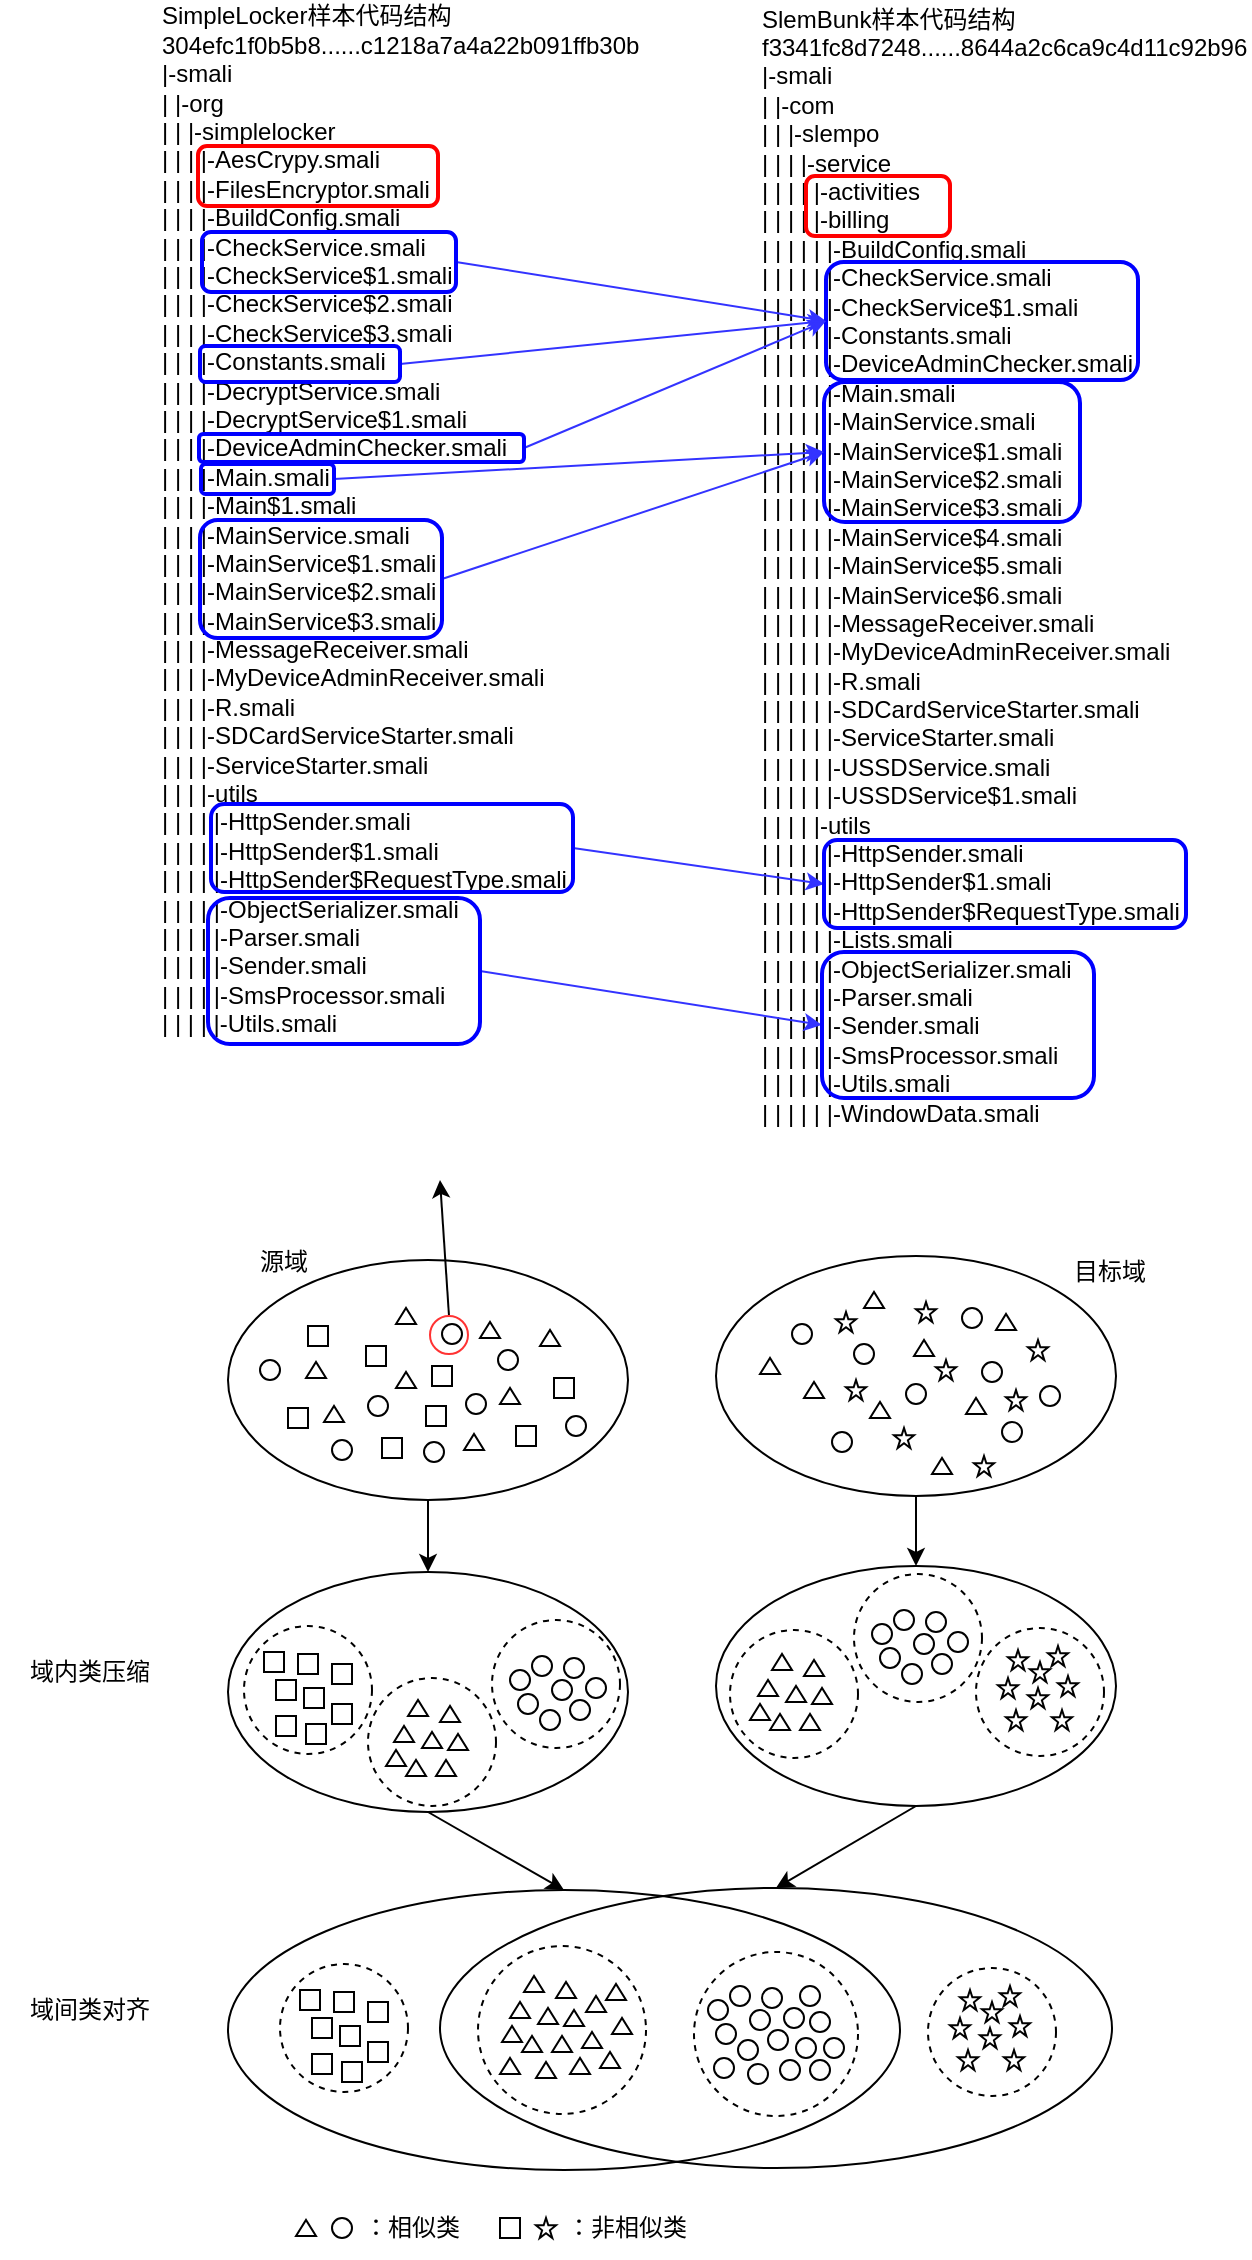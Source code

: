 <mxfile version="20.8.20" type="github">
  <diagram id="UIQf2Zyly3MtFe-4tsnq" name="第 1 页">
    <mxGraphModel dx="1221" dy="1900" grid="1" gridSize="10" guides="1" tooltips="1" connect="1" arrows="1" fold="1" page="1" pageScale="1" pageWidth="827" pageHeight="1169" math="0" shadow="0">
      <root>
        <mxCell id="0" />
        <mxCell id="1" parent="0" />
        <mxCell id="M1gGGHgAKyljeOJT9MuP-1" value="" style="ellipse;whiteSpace=wrap;html=1;" parent="1" vertex="1">
          <mxGeometry x="154" y="250" width="200" height="120" as="geometry" />
        </mxCell>
        <mxCell id="Qr3ZrO7jVYU-_rNAdHWq-2" style="rounded=0;orthogonalLoop=1;jettySize=auto;html=1;exitX=0.5;exitY=0;exitDx=0;exitDy=0;" edge="1" parent="1" source="Qr3ZrO7jVYU-_rNAdHWq-1">
          <mxGeometry relative="1" as="geometry">
            <mxPoint x="260" y="210" as="targetPoint" />
          </mxGeometry>
        </mxCell>
        <mxCell id="Qr3ZrO7jVYU-_rNAdHWq-1" value="" style="ellipse;whiteSpace=wrap;html=1;aspect=fixed;strokeColor=#FF3333;" vertex="1" parent="1">
          <mxGeometry x="255" y="278" width="19" height="19" as="geometry" />
        </mxCell>
        <mxCell id="M1gGGHgAKyljeOJT9MuP-202" style="edgeStyle=none;rounded=0;orthogonalLoop=1;jettySize=auto;html=1;exitX=0.5;exitY=1;exitDx=0;exitDy=0;entryX=0.5;entryY=0;entryDx=0;entryDy=0;" parent="1" source="M1gGGHgAKyljeOJT9MuP-139" target="M1gGGHgAKyljeOJT9MuP-141" edge="1">
          <mxGeometry relative="1" as="geometry" />
        </mxCell>
        <mxCell id="M1gGGHgAKyljeOJT9MuP-139" value="" style="ellipse;whiteSpace=wrap;html=1;" parent="1" vertex="1">
          <mxGeometry x="398" y="403" width="200" height="120" as="geometry" />
        </mxCell>
        <mxCell id="M1gGGHgAKyljeOJT9MuP-200" style="rounded=0;orthogonalLoop=1;jettySize=auto;html=1;exitX=0.5;exitY=1;exitDx=0;exitDy=0;entryX=0.5;entryY=0;entryDx=0;entryDy=0;" parent="1" source="M1gGGHgAKyljeOJT9MuP-138" target="M1gGGHgAKyljeOJT9MuP-140" edge="1">
          <mxGeometry relative="1" as="geometry" />
        </mxCell>
        <mxCell id="M1gGGHgAKyljeOJT9MuP-138" value="" style="ellipse;whiteSpace=wrap;html=1;" parent="1" vertex="1">
          <mxGeometry x="154" y="406" width="200" height="120" as="geometry" />
        </mxCell>
        <mxCell id="M1gGGHgAKyljeOJT9MuP-112" value="" style="ellipse;whiteSpace=wrap;html=1;aspect=fixed;shadow=0;dashed=1;" parent="1" vertex="1">
          <mxGeometry x="528" y="434" width="64" height="64" as="geometry" />
        </mxCell>
        <mxCell id="M1gGGHgAKyljeOJT9MuP-103" value="" style="ellipse;whiteSpace=wrap;html=1;aspect=fixed;shadow=0;dashed=1;" parent="1" vertex="1">
          <mxGeometry x="405" y="435" width="64" height="64" as="geometry" />
        </mxCell>
        <mxCell id="M1gGGHgAKyljeOJT9MuP-57" value="" style="ellipse;whiteSpace=wrap;html=1;aspect=fixed;shadow=0;dashed=1;" parent="1" vertex="1">
          <mxGeometry x="224" y="459" width="64" height="64" as="geometry" />
        </mxCell>
        <mxCell id="M1gGGHgAKyljeOJT9MuP-198" style="edgeStyle=orthogonalEdgeStyle;rounded=0;orthogonalLoop=1;jettySize=auto;html=1;exitX=0.5;exitY=1;exitDx=0;exitDy=0;entryX=0.5;entryY=0;entryDx=0;entryDy=0;" parent="1" source="M1gGGHgAKyljeOJT9MuP-1" target="M1gGGHgAKyljeOJT9MuP-138" edge="1">
          <mxGeometry relative="1" as="geometry" />
        </mxCell>
        <mxCell id="M1gGGHgAKyljeOJT9MuP-12" value="" style="verticalLabelPosition=bottom;verticalAlign=top;html=1;shape=mxgraph.basic.acute_triangle;dx=0.5;" parent="1" vertex="1">
          <mxGeometry x="244" y="470" width="10" height="8" as="geometry" />
        </mxCell>
        <mxCell id="M1gGGHgAKyljeOJT9MuP-16" value="源域" style="text;html=1;strokeColor=none;fillColor=none;align=center;verticalAlign=middle;whiteSpace=wrap;rounded=0;" parent="1" vertex="1">
          <mxGeometry x="152" y="236" width="60" height="30" as="geometry" />
        </mxCell>
        <mxCell id="M1gGGHgAKyljeOJT9MuP-17" value="目标域" style="text;html=1;strokeColor=none;fillColor=none;align=center;verticalAlign=middle;whiteSpace=wrap;rounded=0;" parent="1" vertex="1">
          <mxGeometry x="565" y="241" width="60" height="30" as="geometry" />
        </mxCell>
        <mxCell id="M1gGGHgAKyljeOJT9MuP-39" value="" style="verticalLabelPosition=bottom;verticalAlign=top;html=1;shape=mxgraph.basic.acute_triangle;dx=0.5;" parent="1" vertex="1">
          <mxGeometry x="237" y="483" width="10" height="8" as="geometry" />
        </mxCell>
        <mxCell id="M1gGGHgAKyljeOJT9MuP-40" value="" style="verticalLabelPosition=bottom;verticalAlign=top;html=1;shape=mxgraph.basic.acute_triangle;dx=0.5;" parent="1" vertex="1">
          <mxGeometry x="260" y="473" width="10" height="8" as="geometry" />
        </mxCell>
        <mxCell id="M1gGGHgAKyljeOJT9MuP-41" value="" style="verticalLabelPosition=bottom;verticalAlign=top;html=1;shape=mxgraph.basic.acute_triangle;dx=0.5;" parent="1" vertex="1">
          <mxGeometry x="251" y="486" width="10" height="8" as="geometry" />
        </mxCell>
        <mxCell id="M1gGGHgAKyljeOJT9MuP-42" value="" style="verticalLabelPosition=bottom;verticalAlign=top;html=1;shape=mxgraph.basic.acute_triangle;dx=0.5;" parent="1" vertex="1">
          <mxGeometry x="264" y="487" width="10" height="8" as="geometry" />
        </mxCell>
        <mxCell id="M1gGGHgAKyljeOJT9MuP-43" value="" style="verticalLabelPosition=bottom;verticalAlign=top;html=1;shape=mxgraph.basic.acute_triangle;dx=0.5;" parent="1" vertex="1">
          <mxGeometry x="243" y="500" width="10" height="8" as="geometry" />
        </mxCell>
        <mxCell id="M1gGGHgAKyljeOJT9MuP-44" value="" style="verticalLabelPosition=bottom;verticalAlign=top;html=1;shape=mxgraph.basic.acute_triangle;dx=0.5;" parent="1" vertex="1">
          <mxGeometry x="258" y="500" width="10" height="8" as="geometry" />
        </mxCell>
        <mxCell id="M1gGGHgAKyljeOJT9MuP-45" value="" style="verticalLabelPosition=bottom;verticalAlign=top;html=1;shape=mxgraph.basic.acute_triangle;dx=0.5;" parent="1" vertex="1">
          <mxGeometry x="233" y="495" width="10" height="8" as="geometry" />
        </mxCell>
        <mxCell id="M1gGGHgAKyljeOJT9MuP-58" value="" style="ellipse;whiteSpace=wrap;html=1;aspect=fixed;shadow=0;dashed=1;" parent="1" vertex="1">
          <mxGeometry x="162" y="433" width="64" height="64" as="geometry" />
        </mxCell>
        <mxCell id="M1gGGHgAKyljeOJT9MuP-10" value="" style="verticalLabelPosition=bottom;verticalAlign=top;html=1;shape=mxgraph.basic.rect;fillColor2=none;strokeWidth=1;size=20;indent=5;" parent="1" vertex="1">
          <mxGeometry x="172" y="446" width="10" height="10" as="geometry" />
        </mxCell>
        <mxCell id="M1gGGHgAKyljeOJT9MuP-32" value="" style="verticalLabelPosition=bottom;verticalAlign=top;html=1;shape=mxgraph.basic.rect;fillColor2=none;strokeWidth=1;size=20;indent=5;" parent="1" vertex="1">
          <mxGeometry x="178" y="460" width="10" height="10" as="geometry" />
        </mxCell>
        <mxCell id="M1gGGHgAKyljeOJT9MuP-33" value="" style="verticalLabelPosition=bottom;verticalAlign=top;html=1;shape=mxgraph.basic.rect;fillColor2=none;strokeWidth=1;size=20;indent=5;" parent="1" vertex="1">
          <mxGeometry x="192" y="464" width="10" height="10" as="geometry" />
        </mxCell>
        <mxCell id="M1gGGHgAKyljeOJT9MuP-34" value="" style="verticalLabelPosition=bottom;verticalAlign=top;html=1;shape=mxgraph.basic.rect;fillColor2=none;strokeWidth=1;size=20;indent=5;" parent="1" vertex="1">
          <mxGeometry x="189" y="447" width="10" height="10" as="geometry" />
        </mxCell>
        <mxCell id="M1gGGHgAKyljeOJT9MuP-35" value="" style="verticalLabelPosition=bottom;verticalAlign=top;html=1;shape=mxgraph.basic.rect;fillColor2=none;strokeWidth=1;size=20;indent=5;" parent="1" vertex="1">
          <mxGeometry x="206" y="452" width="10" height="10" as="geometry" />
        </mxCell>
        <mxCell id="M1gGGHgAKyljeOJT9MuP-36" value="" style="verticalLabelPosition=bottom;verticalAlign=top;html=1;shape=mxgraph.basic.rect;fillColor2=none;strokeWidth=1;size=20;indent=5;" parent="1" vertex="1">
          <mxGeometry x="178" y="478" width="10" height="10" as="geometry" />
        </mxCell>
        <mxCell id="M1gGGHgAKyljeOJT9MuP-37" value="" style="verticalLabelPosition=bottom;verticalAlign=top;html=1;shape=mxgraph.basic.rect;fillColor2=none;strokeWidth=1;size=20;indent=5;" parent="1" vertex="1">
          <mxGeometry x="206" y="472" width="10" height="10" as="geometry" />
        </mxCell>
        <mxCell id="M1gGGHgAKyljeOJT9MuP-38" value="" style="verticalLabelPosition=bottom;verticalAlign=top;html=1;shape=mxgraph.basic.rect;fillColor2=none;strokeWidth=1;size=20;indent=5;" parent="1" vertex="1">
          <mxGeometry x="193" y="482" width="10" height="10" as="geometry" />
        </mxCell>
        <mxCell id="M1gGGHgAKyljeOJT9MuP-56" value="" style="ellipse;whiteSpace=wrap;html=1;aspect=fixed;shadow=0;dashed=1;" parent="1" vertex="1">
          <mxGeometry x="286" y="430" width="64" height="64" as="geometry" />
        </mxCell>
        <mxCell id="M1gGGHgAKyljeOJT9MuP-46" value="" style="ellipse;whiteSpace=wrap;html=1;aspect=fixed;" parent="1" vertex="1">
          <mxGeometry x="306" y="448" width="10" height="10" as="geometry" />
        </mxCell>
        <mxCell id="M1gGGHgAKyljeOJT9MuP-47" value="" style="ellipse;whiteSpace=wrap;html=1;aspect=fixed;" parent="1" vertex="1">
          <mxGeometry x="316" y="460" width="10" height="10" as="geometry" />
        </mxCell>
        <mxCell id="M1gGGHgAKyljeOJT9MuP-48" value="" style="ellipse;whiteSpace=wrap;html=1;aspect=fixed;" parent="1" vertex="1">
          <mxGeometry x="299" y="467" width="10" height="10" as="geometry" />
        </mxCell>
        <mxCell id="M1gGGHgAKyljeOJT9MuP-49" value="" style="ellipse;whiteSpace=wrap;html=1;aspect=fixed;" parent="1" vertex="1">
          <mxGeometry x="310" y="475" width="10" height="10" as="geometry" />
        </mxCell>
        <mxCell id="M1gGGHgAKyljeOJT9MuP-50" value="" style="ellipse;whiteSpace=wrap;html=1;aspect=fixed;" parent="1" vertex="1">
          <mxGeometry x="325" y="470" width="10" height="10" as="geometry" />
        </mxCell>
        <mxCell id="M1gGGHgAKyljeOJT9MuP-51" value="" style="ellipse;whiteSpace=wrap;html=1;aspect=fixed;" parent="1" vertex="1">
          <mxGeometry x="322" y="449" width="10" height="10" as="geometry" />
        </mxCell>
        <mxCell id="M1gGGHgAKyljeOJT9MuP-52" value="" style="ellipse;whiteSpace=wrap;html=1;aspect=fixed;" parent="1" vertex="1">
          <mxGeometry x="295" y="455" width="10" height="10" as="geometry" />
        </mxCell>
        <mxCell id="M1gGGHgAKyljeOJT9MuP-53" value="" style="ellipse;whiteSpace=wrap;html=1;aspect=fixed;" parent="1" vertex="1">
          <mxGeometry x="333" y="459" width="10" height="10" as="geometry" />
        </mxCell>
        <mxCell id="M1gGGHgAKyljeOJT9MuP-59" value="" style="verticalLabelPosition=bottom;verticalAlign=top;html=1;shape=mxgraph.basic.rect;fillColor2=none;strokeWidth=1;size=20;indent=5;" parent="1" vertex="1">
          <mxGeometry x="194" y="283" width="10" height="10" as="geometry" />
        </mxCell>
        <mxCell id="M1gGGHgAKyljeOJT9MuP-60" value="" style="verticalLabelPosition=bottom;verticalAlign=top;html=1;shape=mxgraph.basic.acute_triangle;dx=0.5;" parent="1" vertex="1">
          <mxGeometry x="280" y="281" width="10" height="8" as="geometry" />
        </mxCell>
        <mxCell id="M1gGGHgAKyljeOJT9MuP-61" value="" style="ellipse;whiteSpace=wrap;html=1;aspect=fixed;" parent="1" vertex="1">
          <mxGeometry x="224" y="318" width="10" height="10" as="geometry" />
        </mxCell>
        <mxCell id="M1gGGHgAKyljeOJT9MuP-62" value="" style="verticalLabelPosition=bottom;verticalAlign=top;html=1;shape=mxgraph.basic.rect;fillColor2=none;strokeWidth=1;size=20;indent=5;" parent="1" vertex="1">
          <mxGeometry x="223" y="293" width="10" height="10" as="geometry" />
        </mxCell>
        <mxCell id="M1gGGHgAKyljeOJT9MuP-63" value="" style="verticalLabelPosition=bottom;verticalAlign=top;html=1;shape=mxgraph.basic.rect;fillColor2=none;strokeWidth=1;size=20;indent=5;" parent="1" vertex="1">
          <mxGeometry x="256" y="303" width="10" height="10" as="geometry" />
        </mxCell>
        <mxCell id="M1gGGHgAKyljeOJT9MuP-64" value="" style="verticalLabelPosition=bottom;verticalAlign=top;html=1;shape=mxgraph.basic.rect;fillColor2=none;strokeWidth=1;size=20;indent=5;" parent="1" vertex="1">
          <mxGeometry x="231" y="339" width="10" height="10" as="geometry" />
        </mxCell>
        <mxCell id="M1gGGHgAKyljeOJT9MuP-65" value="" style="verticalLabelPosition=bottom;verticalAlign=top;html=1;shape=mxgraph.basic.rect;fillColor2=none;strokeWidth=1;size=20;indent=5;" parent="1" vertex="1">
          <mxGeometry x="253" y="323" width="10" height="10" as="geometry" />
        </mxCell>
        <mxCell id="M1gGGHgAKyljeOJT9MuP-66" value="" style="verticalLabelPosition=bottom;verticalAlign=top;html=1;shape=mxgraph.basic.rect;fillColor2=none;strokeWidth=1;size=20;indent=5;" parent="1" vertex="1">
          <mxGeometry x="298" y="333" width="10" height="10" as="geometry" />
        </mxCell>
        <mxCell id="M1gGGHgAKyljeOJT9MuP-67" value="" style="verticalLabelPosition=bottom;verticalAlign=top;html=1;shape=mxgraph.basic.rect;fillColor2=none;strokeWidth=1;size=20;indent=5;" parent="1" vertex="1">
          <mxGeometry x="317" y="309" width="10" height="10" as="geometry" />
        </mxCell>
        <mxCell id="M1gGGHgAKyljeOJT9MuP-68" value="" style="verticalLabelPosition=bottom;verticalAlign=top;html=1;shape=mxgraph.basic.rect;fillColor2=none;strokeWidth=1;size=20;indent=5;" parent="1" vertex="1">
          <mxGeometry x="184" y="324" width="10" height="10" as="geometry" />
        </mxCell>
        <mxCell id="M1gGGHgAKyljeOJT9MuP-70" value="" style="verticalLabelPosition=bottom;verticalAlign=top;html=1;shape=mxgraph.basic.acute_triangle;dx=0.5;" parent="1" vertex="1">
          <mxGeometry x="290" y="314" width="10" height="8" as="geometry" />
        </mxCell>
        <mxCell id="M1gGGHgAKyljeOJT9MuP-71" value="" style="verticalLabelPosition=bottom;verticalAlign=top;html=1;shape=mxgraph.basic.acute_triangle;dx=0.5;" parent="1" vertex="1">
          <mxGeometry x="193" y="301" width="10" height="8" as="geometry" />
        </mxCell>
        <mxCell id="M1gGGHgAKyljeOJT9MuP-72" value="" style="verticalLabelPosition=bottom;verticalAlign=top;html=1;shape=mxgraph.basic.acute_triangle;dx=0.5;" parent="1" vertex="1">
          <mxGeometry x="310" y="285" width="10" height="8" as="geometry" />
        </mxCell>
        <mxCell id="M1gGGHgAKyljeOJT9MuP-73" value="" style="verticalLabelPosition=bottom;verticalAlign=top;html=1;shape=mxgraph.basic.acute_triangle;dx=0.5;" parent="1" vertex="1">
          <mxGeometry x="202" y="323" width="10" height="8" as="geometry" />
        </mxCell>
        <mxCell id="M1gGGHgAKyljeOJT9MuP-74" value="" style="verticalLabelPosition=bottom;verticalAlign=top;html=1;shape=mxgraph.basic.acute_triangle;dx=0.5;" parent="1" vertex="1">
          <mxGeometry x="272" y="337" width="10" height="8" as="geometry" />
        </mxCell>
        <mxCell id="M1gGGHgAKyljeOJT9MuP-75" value="" style="verticalLabelPosition=bottom;verticalAlign=top;html=1;shape=mxgraph.basic.acute_triangle;dx=0.5;" parent="1" vertex="1">
          <mxGeometry x="238" y="274" width="10" height="8" as="geometry" />
        </mxCell>
        <mxCell id="M1gGGHgAKyljeOJT9MuP-76" value="" style="verticalLabelPosition=bottom;verticalAlign=top;html=1;shape=mxgraph.basic.acute_triangle;dx=0.5;" parent="1" vertex="1">
          <mxGeometry x="238" y="306" width="10" height="8" as="geometry" />
        </mxCell>
        <mxCell id="M1gGGHgAKyljeOJT9MuP-77" value="" style="ellipse;whiteSpace=wrap;html=1;aspect=fixed;" parent="1" vertex="1">
          <mxGeometry x="170" y="300" width="10" height="10" as="geometry" />
        </mxCell>
        <mxCell id="M1gGGHgAKyljeOJT9MuP-78" value="" style="ellipse;whiteSpace=wrap;html=1;aspect=fixed;" parent="1" vertex="1">
          <mxGeometry x="252" y="341" width="10" height="10" as="geometry" />
        </mxCell>
        <mxCell id="M1gGGHgAKyljeOJT9MuP-79" value="" style="ellipse;whiteSpace=wrap;html=1;aspect=fixed;" parent="1" vertex="1">
          <mxGeometry x="273" y="317" width="10" height="10" as="geometry" />
        </mxCell>
        <mxCell id="M1gGGHgAKyljeOJT9MuP-80" value="" style="ellipse;whiteSpace=wrap;html=1;aspect=fixed;" parent="1" vertex="1">
          <mxGeometry x="261" y="282" width="10" height="10" as="geometry" />
        </mxCell>
        <mxCell id="M1gGGHgAKyljeOJT9MuP-81" value="" style="ellipse;whiteSpace=wrap;html=1;aspect=fixed;" parent="1" vertex="1">
          <mxGeometry x="289" y="295" width="10" height="10" as="geometry" />
        </mxCell>
        <mxCell id="M1gGGHgAKyljeOJT9MuP-82" value="" style="ellipse;whiteSpace=wrap;html=1;aspect=fixed;" parent="1" vertex="1">
          <mxGeometry x="206" y="340" width="10" height="10" as="geometry" />
        </mxCell>
        <mxCell id="M1gGGHgAKyljeOJT9MuP-83" value="" style="ellipse;whiteSpace=wrap;html=1;aspect=fixed;" parent="1" vertex="1">
          <mxGeometry x="323" y="328" width="10" height="10" as="geometry" />
        </mxCell>
        <mxCell id="M1gGGHgAKyljeOJT9MuP-199" style="edgeStyle=orthogonalEdgeStyle;rounded=0;orthogonalLoop=1;jettySize=auto;html=1;exitX=0.5;exitY=1;exitDx=0;exitDy=0;entryX=0.5;entryY=0;entryDx=0;entryDy=0;" parent="1" source="M1gGGHgAKyljeOJT9MuP-85" target="M1gGGHgAKyljeOJT9MuP-139" edge="1">
          <mxGeometry relative="1" as="geometry" />
        </mxCell>
        <mxCell id="M1gGGHgAKyljeOJT9MuP-85" value="" style="ellipse;whiteSpace=wrap;html=1;" parent="1" vertex="1">
          <mxGeometry x="398" y="248" width="200" height="120" as="geometry" />
        </mxCell>
        <mxCell id="M1gGGHgAKyljeOJT9MuP-86" value="" style="verticalLabelPosition=bottom;verticalAlign=top;html=1;shape=mxgraph.basic.acute_triangle;dx=0.5;" parent="1" vertex="1">
          <mxGeometry x="426" y="447" width="10" height="8" as="geometry" />
        </mxCell>
        <mxCell id="M1gGGHgAKyljeOJT9MuP-87" value="" style="verticalLabelPosition=bottom;verticalAlign=top;html=1;shape=mxgraph.basic.acute_triangle;dx=0.5;" parent="1" vertex="1">
          <mxGeometry x="419" y="460" width="10" height="8" as="geometry" />
        </mxCell>
        <mxCell id="M1gGGHgAKyljeOJT9MuP-88" value="" style="verticalLabelPosition=bottom;verticalAlign=top;html=1;shape=mxgraph.basic.acute_triangle;dx=0.5;" parent="1" vertex="1">
          <mxGeometry x="442" y="450" width="10" height="8" as="geometry" />
        </mxCell>
        <mxCell id="M1gGGHgAKyljeOJT9MuP-89" value="" style="verticalLabelPosition=bottom;verticalAlign=top;html=1;shape=mxgraph.basic.acute_triangle;dx=0.5;" parent="1" vertex="1">
          <mxGeometry x="433" y="463" width="10" height="8" as="geometry" />
        </mxCell>
        <mxCell id="M1gGGHgAKyljeOJT9MuP-90" value="" style="verticalLabelPosition=bottom;verticalAlign=top;html=1;shape=mxgraph.basic.acute_triangle;dx=0.5;" parent="1" vertex="1">
          <mxGeometry x="446" y="464" width="10" height="8" as="geometry" />
        </mxCell>
        <mxCell id="M1gGGHgAKyljeOJT9MuP-91" value="" style="verticalLabelPosition=bottom;verticalAlign=top;html=1;shape=mxgraph.basic.acute_triangle;dx=0.5;" parent="1" vertex="1">
          <mxGeometry x="425" y="477" width="10" height="8" as="geometry" />
        </mxCell>
        <mxCell id="M1gGGHgAKyljeOJT9MuP-92" value="" style="verticalLabelPosition=bottom;verticalAlign=top;html=1;shape=mxgraph.basic.acute_triangle;dx=0.5;" parent="1" vertex="1">
          <mxGeometry x="440" y="477" width="10" height="8" as="geometry" />
        </mxCell>
        <mxCell id="M1gGGHgAKyljeOJT9MuP-93" value="" style="verticalLabelPosition=bottom;verticalAlign=top;html=1;shape=mxgraph.basic.acute_triangle;dx=0.5;" parent="1" vertex="1">
          <mxGeometry x="415" y="472" width="10" height="8" as="geometry" />
        </mxCell>
        <mxCell id="M1gGGHgAKyljeOJT9MuP-94" value="" style="ellipse;whiteSpace=wrap;html=1;aspect=fixed;shadow=0;dashed=1;" parent="1" vertex="1">
          <mxGeometry x="467" y="407" width="64" height="64" as="geometry" />
        </mxCell>
        <mxCell id="M1gGGHgAKyljeOJT9MuP-95" value="" style="ellipse;whiteSpace=wrap;html=1;aspect=fixed;" parent="1" vertex="1">
          <mxGeometry x="487" y="425" width="10" height="10" as="geometry" />
        </mxCell>
        <mxCell id="M1gGGHgAKyljeOJT9MuP-96" value="" style="ellipse;whiteSpace=wrap;html=1;aspect=fixed;" parent="1" vertex="1">
          <mxGeometry x="497" y="437" width="10" height="10" as="geometry" />
        </mxCell>
        <mxCell id="M1gGGHgAKyljeOJT9MuP-97" value="" style="ellipse;whiteSpace=wrap;html=1;aspect=fixed;" parent="1" vertex="1">
          <mxGeometry x="480" y="444" width="10" height="10" as="geometry" />
        </mxCell>
        <mxCell id="M1gGGHgAKyljeOJT9MuP-98" value="" style="ellipse;whiteSpace=wrap;html=1;aspect=fixed;" parent="1" vertex="1">
          <mxGeometry x="491" y="452" width="10" height="10" as="geometry" />
        </mxCell>
        <mxCell id="M1gGGHgAKyljeOJT9MuP-99" value="" style="ellipse;whiteSpace=wrap;html=1;aspect=fixed;" parent="1" vertex="1">
          <mxGeometry x="506" y="447" width="10" height="10" as="geometry" />
        </mxCell>
        <mxCell id="M1gGGHgAKyljeOJT9MuP-100" value="" style="ellipse;whiteSpace=wrap;html=1;aspect=fixed;" parent="1" vertex="1">
          <mxGeometry x="503" y="426" width="10" height="10" as="geometry" />
        </mxCell>
        <mxCell id="M1gGGHgAKyljeOJT9MuP-101" value="" style="ellipse;whiteSpace=wrap;html=1;aspect=fixed;" parent="1" vertex="1">
          <mxGeometry x="476" y="432" width="10" height="10" as="geometry" />
        </mxCell>
        <mxCell id="M1gGGHgAKyljeOJT9MuP-102" value="" style="ellipse;whiteSpace=wrap;html=1;aspect=fixed;" parent="1" vertex="1">
          <mxGeometry x="514" y="436" width="10" height="10" as="geometry" />
        </mxCell>
        <mxCell id="M1gGGHgAKyljeOJT9MuP-104" value="" style="verticalLabelPosition=bottom;verticalAlign=top;html=1;shape=mxgraph.basic.star;shadow=0;" parent="1" vertex="1">
          <mxGeometry x="544" y="445" width="10" height="10" as="geometry" />
        </mxCell>
        <mxCell id="M1gGGHgAKyljeOJT9MuP-105" value="" style="verticalLabelPosition=bottom;verticalAlign=top;html=1;shape=mxgraph.basic.star;shadow=0;" parent="1" vertex="1">
          <mxGeometry x="554" y="464" width="10" height="10" as="geometry" />
        </mxCell>
        <mxCell id="M1gGGHgAKyljeOJT9MuP-106" value="" style="verticalLabelPosition=bottom;verticalAlign=top;html=1;shape=mxgraph.basic.star;shadow=0;" parent="1" vertex="1">
          <mxGeometry x="564" y="443" width="10" height="10" as="geometry" />
        </mxCell>
        <mxCell id="M1gGGHgAKyljeOJT9MuP-107" value="" style="verticalLabelPosition=bottom;verticalAlign=top;html=1;shape=mxgraph.basic.star;shadow=0;" parent="1" vertex="1">
          <mxGeometry x="569" y="458" width="10" height="10" as="geometry" />
        </mxCell>
        <mxCell id="M1gGGHgAKyljeOJT9MuP-108" value="" style="verticalLabelPosition=bottom;verticalAlign=top;html=1;shape=mxgraph.basic.star;shadow=0;" parent="1" vertex="1">
          <mxGeometry x="539" y="459" width="10" height="10" as="geometry" />
        </mxCell>
        <mxCell id="M1gGGHgAKyljeOJT9MuP-109" value="" style="verticalLabelPosition=bottom;verticalAlign=top;html=1;shape=mxgraph.basic.star;shadow=0;" parent="1" vertex="1">
          <mxGeometry x="543" y="475" width="10" height="10" as="geometry" />
        </mxCell>
        <mxCell id="M1gGGHgAKyljeOJT9MuP-110" value="" style="verticalLabelPosition=bottom;verticalAlign=top;html=1;shape=mxgraph.basic.star;shadow=0;" parent="1" vertex="1">
          <mxGeometry x="566" y="475" width="10" height="10" as="geometry" />
        </mxCell>
        <mxCell id="M1gGGHgAKyljeOJT9MuP-111" value="" style="verticalLabelPosition=bottom;verticalAlign=top;html=1;shape=mxgraph.basic.star;shadow=0;" parent="1" vertex="1">
          <mxGeometry x="555" y="451" width="10" height="10" as="geometry" />
        </mxCell>
        <mxCell id="M1gGGHgAKyljeOJT9MuP-113" value="" style="ellipse;whiteSpace=wrap;html=1;aspect=fixed;" parent="1" vertex="1">
          <mxGeometry x="436" y="282" width="10" height="10" as="geometry" />
        </mxCell>
        <mxCell id="M1gGGHgAKyljeOJT9MuP-114" value="" style="verticalLabelPosition=bottom;verticalAlign=top;html=1;shape=mxgraph.basic.acute_triangle;dx=0.5;" parent="1" vertex="1">
          <mxGeometry x="442" y="311" width="10" height="8" as="geometry" />
        </mxCell>
        <mxCell id="M1gGGHgAKyljeOJT9MuP-115" value="" style="verticalLabelPosition=bottom;verticalAlign=top;html=1;shape=mxgraph.basic.star;shadow=0;" parent="1" vertex="1">
          <mxGeometry x="554" y="290" width="10" height="10" as="geometry" />
        </mxCell>
        <mxCell id="M1gGGHgAKyljeOJT9MuP-116" value="" style="ellipse;whiteSpace=wrap;html=1;aspect=fixed;" parent="1" vertex="1">
          <mxGeometry x="467" y="292" width="10" height="10" as="geometry" />
        </mxCell>
        <mxCell id="M1gGGHgAKyljeOJT9MuP-117" value="" style="ellipse;whiteSpace=wrap;html=1;aspect=fixed;" parent="1" vertex="1">
          <mxGeometry x="456" y="336" width="10" height="10" as="geometry" />
        </mxCell>
        <mxCell id="M1gGGHgAKyljeOJT9MuP-118" value="" style="ellipse;whiteSpace=wrap;html=1;aspect=fixed;" parent="1" vertex="1">
          <mxGeometry x="493" y="312" width="10" height="10" as="geometry" />
        </mxCell>
        <mxCell id="M1gGGHgAKyljeOJT9MuP-119" value="" style="ellipse;whiteSpace=wrap;html=1;aspect=fixed;" parent="1" vertex="1">
          <mxGeometry x="531" y="301" width="10" height="10" as="geometry" />
        </mxCell>
        <mxCell id="M1gGGHgAKyljeOJT9MuP-120" value="" style="ellipse;whiteSpace=wrap;html=1;aspect=fixed;" parent="1" vertex="1">
          <mxGeometry x="541" y="331" width="10" height="10" as="geometry" />
        </mxCell>
        <mxCell id="M1gGGHgAKyljeOJT9MuP-121" value="" style="ellipse;whiteSpace=wrap;html=1;aspect=fixed;" parent="1" vertex="1">
          <mxGeometry x="560" y="313" width="10" height="10" as="geometry" />
        </mxCell>
        <mxCell id="M1gGGHgAKyljeOJT9MuP-122" value="" style="ellipse;whiteSpace=wrap;html=1;aspect=fixed;" parent="1" vertex="1">
          <mxGeometry x="521" y="274" width="10" height="10" as="geometry" />
        </mxCell>
        <mxCell id="M1gGGHgAKyljeOJT9MuP-123" value="" style="verticalLabelPosition=bottom;verticalAlign=top;html=1;shape=mxgraph.basic.acute_triangle;dx=0.5;" parent="1" vertex="1">
          <mxGeometry x="475" y="321" width="10" height="8" as="geometry" />
        </mxCell>
        <mxCell id="M1gGGHgAKyljeOJT9MuP-124" value="" style="verticalLabelPosition=bottom;verticalAlign=top;html=1;shape=mxgraph.basic.acute_triangle;dx=0.5;" parent="1" vertex="1">
          <mxGeometry x="506" y="349" width="10" height="8" as="geometry" />
        </mxCell>
        <mxCell id="M1gGGHgAKyljeOJT9MuP-125" value="" style="verticalLabelPosition=bottom;verticalAlign=top;html=1;shape=mxgraph.basic.acute_triangle;dx=0.5;" parent="1" vertex="1">
          <mxGeometry x="472" y="266" width="10" height="8" as="geometry" />
        </mxCell>
        <mxCell id="M1gGGHgAKyljeOJT9MuP-126" value="" style="verticalLabelPosition=bottom;verticalAlign=top;html=1;shape=mxgraph.basic.acute_triangle;dx=0.5;" parent="1" vertex="1">
          <mxGeometry x="497" y="290" width="10" height="8" as="geometry" />
        </mxCell>
        <mxCell id="M1gGGHgAKyljeOJT9MuP-127" value="" style="verticalLabelPosition=bottom;verticalAlign=top;html=1;shape=mxgraph.basic.acute_triangle;dx=0.5;" parent="1" vertex="1">
          <mxGeometry x="523" y="319" width="10" height="8" as="geometry" />
        </mxCell>
        <mxCell id="M1gGGHgAKyljeOJT9MuP-128" value="" style="verticalLabelPosition=bottom;verticalAlign=top;html=1;shape=mxgraph.basic.acute_triangle;dx=0.5;" parent="1" vertex="1">
          <mxGeometry x="420" y="299" width="10" height="8" as="geometry" />
        </mxCell>
        <mxCell id="M1gGGHgAKyljeOJT9MuP-129" value="" style="verticalLabelPosition=bottom;verticalAlign=top;html=1;shape=mxgraph.basic.acute_triangle;dx=0.5;" parent="1" vertex="1">
          <mxGeometry x="538" y="277" width="10" height="8" as="geometry" />
        </mxCell>
        <mxCell id="M1gGGHgAKyljeOJT9MuP-130" value="" style="verticalLabelPosition=bottom;verticalAlign=top;html=1;shape=mxgraph.basic.star;shadow=0;" parent="1" vertex="1">
          <mxGeometry x="508" y="300" width="10" height="10" as="geometry" />
        </mxCell>
        <mxCell id="M1gGGHgAKyljeOJT9MuP-131" value="" style="verticalLabelPosition=bottom;verticalAlign=top;html=1;shape=mxgraph.basic.star;shadow=0;" parent="1" vertex="1">
          <mxGeometry x="463" y="310" width="10" height="10" as="geometry" />
        </mxCell>
        <mxCell id="M1gGGHgAKyljeOJT9MuP-132" value="" style="verticalLabelPosition=bottom;verticalAlign=top;html=1;shape=mxgraph.basic.star;shadow=0;" parent="1" vertex="1">
          <mxGeometry x="487" y="334" width="10" height="10" as="geometry" />
        </mxCell>
        <mxCell id="M1gGGHgAKyljeOJT9MuP-133" value="" style="verticalLabelPosition=bottom;verticalAlign=top;html=1;shape=mxgraph.basic.star;shadow=0;" parent="1" vertex="1">
          <mxGeometry x="543" y="315" width="10" height="10" as="geometry" />
        </mxCell>
        <mxCell id="M1gGGHgAKyljeOJT9MuP-134" value="" style="verticalLabelPosition=bottom;verticalAlign=top;html=1;shape=mxgraph.basic.star;shadow=0;" parent="1" vertex="1">
          <mxGeometry x="527" y="348" width="10" height="10" as="geometry" />
        </mxCell>
        <mxCell id="M1gGGHgAKyljeOJT9MuP-135" value="" style="verticalLabelPosition=bottom;verticalAlign=top;html=1;shape=mxgraph.basic.star;shadow=0;" parent="1" vertex="1">
          <mxGeometry x="458" y="276" width="10" height="10" as="geometry" />
        </mxCell>
        <mxCell id="M1gGGHgAKyljeOJT9MuP-137" value="" style="verticalLabelPosition=bottom;verticalAlign=top;html=1;shape=mxgraph.basic.star;shadow=0;" parent="1" vertex="1">
          <mxGeometry x="498" y="271" width="10" height="10" as="geometry" />
        </mxCell>
        <mxCell id="M1gGGHgAKyljeOJT9MuP-140" value="" style="ellipse;whiteSpace=wrap;html=1;" parent="1" vertex="1">
          <mxGeometry x="154" y="565" width="336" height="140" as="geometry" />
        </mxCell>
        <mxCell id="M1gGGHgAKyljeOJT9MuP-141" value="" style="ellipse;whiteSpace=wrap;html=1;fillColor=none;" parent="1" vertex="1">
          <mxGeometry x="260" y="564" width="336" height="140" as="geometry" />
        </mxCell>
        <mxCell id="M1gGGHgAKyljeOJT9MuP-142" value="" style="ellipse;whiteSpace=wrap;html=1;aspect=fixed;shadow=0;dashed=1;" parent="1" vertex="1">
          <mxGeometry x="279" y="593" width="84" height="84" as="geometry" />
        </mxCell>
        <mxCell id="M1gGGHgAKyljeOJT9MuP-143" value="" style="verticalLabelPosition=bottom;verticalAlign=top;html=1;shape=mxgraph.basic.acute_triangle;dx=0.5;" parent="1" vertex="1">
          <mxGeometry x="302" y="608" width="10" height="8" as="geometry" />
        </mxCell>
        <mxCell id="M1gGGHgAKyljeOJT9MuP-144" value="" style="verticalLabelPosition=bottom;verticalAlign=top;html=1;shape=mxgraph.basic.acute_triangle;dx=0.5;" parent="1" vertex="1">
          <mxGeometry x="295" y="621" width="10" height="8" as="geometry" />
        </mxCell>
        <mxCell id="M1gGGHgAKyljeOJT9MuP-145" value="" style="verticalLabelPosition=bottom;verticalAlign=top;html=1;shape=mxgraph.basic.acute_triangle;dx=0.5;" parent="1" vertex="1">
          <mxGeometry x="318" y="611" width="10" height="8" as="geometry" />
        </mxCell>
        <mxCell id="M1gGGHgAKyljeOJT9MuP-146" value="" style="verticalLabelPosition=bottom;verticalAlign=top;html=1;shape=mxgraph.basic.acute_triangle;dx=0.5;" parent="1" vertex="1">
          <mxGeometry x="309" y="624" width="10" height="8" as="geometry" />
        </mxCell>
        <mxCell id="M1gGGHgAKyljeOJT9MuP-147" value="" style="verticalLabelPosition=bottom;verticalAlign=top;html=1;shape=mxgraph.basic.acute_triangle;dx=0.5;" parent="1" vertex="1">
          <mxGeometry x="322" y="625" width="10" height="8" as="geometry" />
        </mxCell>
        <mxCell id="M1gGGHgAKyljeOJT9MuP-148" value="" style="verticalLabelPosition=bottom;verticalAlign=top;html=1;shape=mxgraph.basic.acute_triangle;dx=0.5;" parent="1" vertex="1">
          <mxGeometry x="301" y="638" width="10" height="8" as="geometry" />
        </mxCell>
        <mxCell id="M1gGGHgAKyljeOJT9MuP-149" value="" style="verticalLabelPosition=bottom;verticalAlign=top;html=1;shape=mxgraph.basic.acute_triangle;dx=0.5;" parent="1" vertex="1">
          <mxGeometry x="316" y="638" width="10" height="8" as="geometry" />
        </mxCell>
        <mxCell id="M1gGGHgAKyljeOJT9MuP-150" value="" style="verticalLabelPosition=bottom;verticalAlign=top;html=1;shape=mxgraph.basic.acute_triangle;dx=0.5;" parent="1" vertex="1">
          <mxGeometry x="291" y="633" width="10" height="8" as="geometry" />
        </mxCell>
        <mxCell id="M1gGGHgAKyljeOJT9MuP-151" value="" style="ellipse;whiteSpace=wrap;html=1;aspect=fixed;shadow=0;dashed=1;" parent="1" vertex="1">
          <mxGeometry x="387" y="596" width="82" height="82" as="geometry" />
        </mxCell>
        <mxCell id="M1gGGHgAKyljeOJT9MuP-152" value="" style="ellipse;whiteSpace=wrap;html=1;aspect=fixed;" parent="1" vertex="1">
          <mxGeometry x="405" y="613" width="10" height="10" as="geometry" />
        </mxCell>
        <mxCell id="M1gGGHgAKyljeOJT9MuP-153" value="" style="ellipse;whiteSpace=wrap;html=1;aspect=fixed;" parent="1" vertex="1">
          <mxGeometry x="415" y="625" width="10" height="10" as="geometry" />
        </mxCell>
        <mxCell id="M1gGGHgAKyljeOJT9MuP-154" value="" style="ellipse;whiteSpace=wrap;html=1;aspect=fixed;" parent="1" vertex="1">
          <mxGeometry x="398" y="632" width="10" height="10" as="geometry" />
        </mxCell>
        <mxCell id="M1gGGHgAKyljeOJT9MuP-155" value="" style="ellipse;whiteSpace=wrap;html=1;aspect=fixed;" parent="1" vertex="1">
          <mxGeometry x="409" y="640" width="10" height="10" as="geometry" />
        </mxCell>
        <mxCell id="M1gGGHgAKyljeOJT9MuP-156" value="" style="ellipse;whiteSpace=wrap;html=1;aspect=fixed;" parent="1" vertex="1">
          <mxGeometry x="424" y="635" width="10" height="10" as="geometry" />
        </mxCell>
        <mxCell id="M1gGGHgAKyljeOJT9MuP-157" value="" style="ellipse;whiteSpace=wrap;html=1;aspect=fixed;" parent="1" vertex="1">
          <mxGeometry x="421" y="614" width="10" height="10" as="geometry" />
        </mxCell>
        <mxCell id="M1gGGHgAKyljeOJT9MuP-158" value="" style="ellipse;whiteSpace=wrap;html=1;aspect=fixed;" parent="1" vertex="1">
          <mxGeometry x="394" y="620" width="10" height="10" as="geometry" />
        </mxCell>
        <mxCell id="M1gGGHgAKyljeOJT9MuP-159" value="" style="ellipse;whiteSpace=wrap;html=1;aspect=fixed;" parent="1" vertex="1">
          <mxGeometry x="432" y="624" width="10" height="10" as="geometry" />
        </mxCell>
        <mxCell id="M1gGGHgAKyljeOJT9MuP-160" value="" style="verticalLabelPosition=bottom;verticalAlign=top;html=1;shape=mxgraph.basic.acute_triangle;dx=0.5;" parent="1" vertex="1">
          <mxGeometry x="333" y="618" width="10" height="8" as="geometry" />
        </mxCell>
        <mxCell id="M1gGGHgAKyljeOJT9MuP-161" value="" style="verticalLabelPosition=bottom;verticalAlign=top;html=1;shape=mxgraph.basic.acute_triangle;dx=0.5;" parent="1" vertex="1">
          <mxGeometry x="331" y="636" width="10" height="8" as="geometry" />
        </mxCell>
        <mxCell id="M1gGGHgAKyljeOJT9MuP-162" value="" style="verticalLabelPosition=bottom;verticalAlign=top;html=1;shape=mxgraph.basic.acute_triangle;dx=0.5;" parent="1" vertex="1">
          <mxGeometry x="325" y="649" width="10" height="8" as="geometry" />
        </mxCell>
        <mxCell id="M1gGGHgAKyljeOJT9MuP-163" value="" style="verticalLabelPosition=bottom;verticalAlign=top;html=1;shape=mxgraph.basic.acute_triangle;dx=0.5;" parent="1" vertex="1">
          <mxGeometry x="308" y="651" width="10" height="8" as="geometry" />
        </mxCell>
        <mxCell id="M1gGGHgAKyljeOJT9MuP-164" value="" style="verticalLabelPosition=bottom;verticalAlign=top;html=1;shape=mxgraph.basic.acute_triangle;dx=0.5;" parent="1" vertex="1">
          <mxGeometry x="290" y="649" width="10" height="8" as="geometry" />
        </mxCell>
        <mxCell id="M1gGGHgAKyljeOJT9MuP-165" value="" style="verticalLabelPosition=bottom;verticalAlign=top;html=1;shape=mxgraph.basic.acute_triangle;dx=0.5;" parent="1" vertex="1">
          <mxGeometry x="340" y="646" width="10" height="8" as="geometry" />
        </mxCell>
        <mxCell id="M1gGGHgAKyljeOJT9MuP-166" value="" style="verticalLabelPosition=bottom;verticalAlign=top;html=1;shape=mxgraph.basic.acute_triangle;dx=0.5;" parent="1" vertex="1">
          <mxGeometry x="346" y="629" width="10" height="8" as="geometry" />
        </mxCell>
        <mxCell id="M1gGGHgAKyljeOJT9MuP-167" value="" style="verticalLabelPosition=bottom;verticalAlign=top;html=1;shape=mxgraph.basic.acute_triangle;dx=0.5;" parent="1" vertex="1">
          <mxGeometry x="343" y="612" width="10" height="8" as="geometry" />
        </mxCell>
        <mxCell id="M1gGGHgAKyljeOJT9MuP-169" value="" style="ellipse;whiteSpace=wrap;html=1;aspect=fixed;" parent="1" vertex="1">
          <mxGeometry x="397" y="649" width="10" height="10" as="geometry" />
        </mxCell>
        <mxCell id="M1gGGHgAKyljeOJT9MuP-170" value="" style="ellipse;whiteSpace=wrap;html=1;aspect=fixed;" parent="1" vertex="1">
          <mxGeometry x="414" y="652" width="10" height="10" as="geometry" />
        </mxCell>
        <mxCell id="M1gGGHgAKyljeOJT9MuP-171" value="" style="ellipse;whiteSpace=wrap;html=1;aspect=fixed;" parent="1" vertex="1">
          <mxGeometry x="430" y="650" width="10" height="10" as="geometry" />
        </mxCell>
        <mxCell id="M1gGGHgAKyljeOJT9MuP-172" value="" style="ellipse;whiteSpace=wrap;html=1;aspect=fixed;" parent="1" vertex="1">
          <mxGeometry x="438" y="639" width="10" height="10" as="geometry" />
        </mxCell>
        <mxCell id="M1gGGHgAKyljeOJT9MuP-173" value="" style="ellipse;whiteSpace=wrap;html=1;aspect=fixed;" parent="1" vertex="1">
          <mxGeometry x="445" y="626" width="10" height="10" as="geometry" />
        </mxCell>
        <mxCell id="M1gGGHgAKyljeOJT9MuP-174" value="" style="ellipse;whiteSpace=wrap;html=1;aspect=fixed;" parent="1" vertex="1">
          <mxGeometry x="440" y="613" width="10" height="10" as="geometry" />
        </mxCell>
        <mxCell id="M1gGGHgAKyljeOJT9MuP-175" value="" style="ellipse;whiteSpace=wrap;html=1;aspect=fixed;" parent="1" vertex="1">
          <mxGeometry x="445" y="650" width="10" height="10" as="geometry" />
        </mxCell>
        <mxCell id="M1gGGHgAKyljeOJT9MuP-176" value="" style="ellipse;whiteSpace=wrap;html=1;aspect=fixed;" parent="1" vertex="1">
          <mxGeometry x="452" y="639" width="10" height="10" as="geometry" />
        </mxCell>
        <mxCell id="M1gGGHgAKyljeOJT9MuP-177" value="" style="ellipse;whiteSpace=wrap;html=1;aspect=fixed;shadow=0;dashed=1;" parent="1" vertex="1">
          <mxGeometry x="180" y="602" width="64" height="64" as="geometry" />
        </mxCell>
        <mxCell id="M1gGGHgAKyljeOJT9MuP-178" value="" style="verticalLabelPosition=bottom;verticalAlign=top;html=1;shape=mxgraph.basic.rect;fillColor2=none;strokeWidth=1;size=20;indent=5;" parent="1" vertex="1">
          <mxGeometry x="190" y="615" width="10" height="10" as="geometry" />
        </mxCell>
        <mxCell id="M1gGGHgAKyljeOJT9MuP-179" value="" style="verticalLabelPosition=bottom;verticalAlign=top;html=1;shape=mxgraph.basic.rect;fillColor2=none;strokeWidth=1;size=20;indent=5;" parent="1" vertex="1">
          <mxGeometry x="196" y="629" width="10" height="10" as="geometry" />
        </mxCell>
        <mxCell id="M1gGGHgAKyljeOJT9MuP-180" value="" style="verticalLabelPosition=bottom;verticalAlign=top;html=1;shape=mxgraph.basic.rect;fillColor2=none;strokeWidth=1;size=20;indent=5;" parent="1" vertex="1">
          <mxGeometry x="210" y="633" width="10" height="10" as="geometry" />
        </mxCell>
        <mxCell id="M1gGGHgAKyljeOJT9MuP-181" value="" style="verticalLabelPosition=bottom;verticalAlign=top;html=1;shape=mxgraph.basic.rect;fillColor2=none;strokeWidth=1;size=20;indent=5;" parent="1" vertex="1">
          <mxGeometry x="207" y="616" width="10" height="10" as="geometry" />
        </mxCell>
        <mxCell id="M1gGGHgAKyljeOJT9MuP-182" value="" style="verticalLabelPosition=bottom;verticalAlign=top;html=1;shape=mxgraph.basic.rect;fillColor2=none;strokeWidth=1;size=20;indent=5;" parent="1" vertex="1">
          <mxGeometry x="224" y="621" width="10" height="10" as="geometry" />
        </mxCell>
        <mxCell id="M1gGGHgAKyljeOJT9MuP-183" value="" style="verticalLabelPosition=bottom;verticalAlign=top;html=1;shape=mxgraph.basic.rect;fillColor2=none;strokeWidth=1;size=20;indent=5;" parent="1" vertex="1">
          <mxGeometry x="196" y="647" width="10" height="10" as="geometry" />
        </mxCell>
        <mxCell id="M1gGGHgAKyljeOJT9MuP-184" value="" style="verticalLabelPosition=bottom;verticalAlign=top;html=1;shape=mxgraph.basic.rect;fillColor2=none;strokeWidth=1;size=20;indent=5;" parent="1" vertex="1">
          <mxGeometry x="224" y="641" width="10" height="10" as="geometry" />
        </mxCell>
        <mxCell id="M1gGGHgAKyljeOJT9MuP-185" value="" style="verticalLabelPosition=bottom;verticalAlign=top;html=1;shape=mxgraph.basic.rect;fillColor2=none;strokeWidth=1;size=20;indent=5;" parent="1" vertex="1">
          <mxGeometry x="211" y="651" width="10" height="10" as="geometry" />
        </mxCell>
        <mxCell id="M1gGGHgAKyljeOJT9MuP-186" value="" style="ellipse;whiteSpace=wrap;html=1;aspect=fixed;shadow=0;dashed=1;" parent="1" vertex="1">
          <mxGeometry x="504" y="604" width="64" height="64" as="geometry" />
        </mxCell>
        <mxCell id="M1gGGHgAKyljeOJT9MuP-187" value="" style="verticalLabelPosition=bottom;verticalAlign=top;html=1;shape=mxgraph.basic.star;shadow=0;" parent="1" vertex="1">
          <mxGeometry x="520" y="615" width="10" height="10" as="geometry" />
        </mxCell>
        <mxCell id="M1gGGHgAKyljeOJT9MuP-188" value="" style="verticalLabelPosition=bottom;verticalAlign=top;html=1;shape=mxgraph.basic.star;shadow=0;" parent="1" vertex="1">
          <mxGeometry x="530" y="634" width="10" height="10" as="geometry" />
        </mxCell>
        <mxCell id="M1gGGHgAKyljeOJT9MuP-189" value="" style="verticalLabelPosition=bottom;verticalAlign=top;html=1;shape=mxgraph.basic.star;shadow=0;" parent="1" vertex="1">
          <mxGeometry x="540" y="613" width="10" height="10" as="geometry" />
        </mxCell>
        <mxCell id="M1gGGHgAKyljeOJT9MuP-190" value="" style="verticalLabelPosition=bottom;verticalAlign=top;html=1;shape=mxgraph.basic.star;shadow=0;" parent="1" vertex="1">
          <mxGeometry x="545" y="628" width="10" height="10" as="geometry" />
        </mxCell>
        <mxCell id="M1gGGHgAKyljeOJT9MuP-191" value="" style="verticalLabelPosition=bottom;verticalAlign=top;html=1;shape=mxgraph.basic.star;shadow=0;" parent="1" vertex="1">
          <mxGeometry x="515" y="629" width="10" height="10" as="geometry" />
        </mxCell>
        <mxCell id="M1gGGHgAKyljeOJT9MuP-192" value="" style="verticalLabelPosition=bottom;verticalAlign=top;html=1;shape=mxgraph.basic.star;shadow=0;" parent="1" vertex="1">
          <mxGeometry x="519" y="645" width="10" height="10" as="geometry" />
        </mxCell>
        <mxCell id="M1gGGHgAKyljeOJT9MuP-193" value="" style="verticalLabelPosition=bottom;verticalAlign=top;html=1;shape=mxgraph.basic.star;shadow=0;" parent="1" vertex="1">
          <mxGeometry x="542" y="645" width="10" height="10" as="geometry" />
        </mxCell>
        <mxCell id="M1gGGHgAKyljeOJT9MuP-194" value="" style="verticalLabelPosition=bottom;verticalAlign=top;html=1;shape=mxgraph.basic.star;shadow=0;" parent="1" vertex="1">
          <mxGeometry x="531" y="621" width="10" height="10" as="geometry" />
        </mxCell>
        <mxCell id="M1gGGHgAKyljeOJT9MuP-195" value="域内类压缩" style="text;html=1;strokeColor=none;fillColor=none;align=center;verticalAlign=middle;whiteSpace=wrap;rounded=0;shadow=0;" parent="1" vertex="1">
          <mxGeometry x="40" y="436" width="90" height="39" as="geometry" />
        </mxCell>
        <mxCell id="M1gGGHgAKyljeOJT9MuP-196" value="域间类对齐" style="text;html=1;strokeColor=none;fillColor=none;align=center;verticalAlign=middle;whiteSpace=wrap;rounded=0;shadow=0;" parent="1" vertex="1">
          <mxGeometry x="40" y="605.5" width="90" height="39" as="geometry" />
        </mxCell>
        <mxCell id="M1gGGHgAKyljeOJT9MuP-203" value="" style="verticalLabelPosition=bottom;verticalAlign=top;html=1;shape=mxgraph.basic.acute_triangle;dx=0.5;" parent="1" vertex="1">
          <mxGeometry x="188" y="730" width="10" height="8" as="geometry" />
        </mxCell>
        <mxCell id="M1gGGHgAKyljeOJT9MuP-204" value="" style="ellipse;whiteSpace=wrap;html=1;aspect=fixed;" parent="1" vertex="1">
          <mxGeometry x="206" y="729" width="10" height="10" as="geometry" />
        </mxCell>
        <mxCell id="M1gGGHgAKyljeOJT9MuP-205" value="：相似类" style="text;html=1;strokeColor=none;fillColor=none;align=center;verticalAlign=middle;whiteSpace=wrap;rounded=0;shadow=0;" parent="1" vertex="1">
          <mxGeometry x="216" y="719" width="60" height="30" as="geometry" />
        </mxCell>
        <mxCell id="M1gGGHgAKyljeOJT9MuP-206" value="" style="verticalLabelPosition=bottom;verticalAlign=top;html=1;shape=mxgraph.basic.rect;fillColor2=none;strokeWidth=1;size=20;indent=5;" parent="1" vertex="1">
          <mxGeometry x="290" y="729" width="10" height="10" as="geometry" />
        </mxCell>
        <mxCell id="M1gGGHgAKyljeOJT9MuP-207" value="" style="verticalLabelPosition=bottom;verticalAlign=top;html=1;shape=mxgraph.basic.star;shadow=0;" parent="1" vertex="1">
          <mxGeometry x="308" y="729" width="10" height="10" as="geometry" />
        </mxCell>
        <mxCell id="M1gGGHgAKyljeOJT9MuP-208" value="：非相似类" style="text;html=1;strokeColor=none;fillColor=none;align=center;verticalAlign=middle;whiteSpace=wrap;rounded=0;shadow=0;" parent="1" vertex="1">
          <mxGeometry x="317" y="719" width="73" height="30" as="geometry" />
        </mxCell>
        <mxCell id="Qr3ZrO7jVYU-_rNAdHWq-23" value="&lt;div style=&quot;&quot;&gt;&lt;font style=&quot;font-size: 12px;&quot;&gt;SimpleLocker样本代码结构&lt;/font&gt;&lt;/div&gt;&lt;div style=&quot;&quot;&gt;&lt;font style=&quot;font-size: 12px;&quot;&gt;304efc1f0b5b8......c1218a7a4a22b091ffb30b&lt;/font&gt;&lt;/div&gt;&lt;div style=&quot;&quot;&gt;&lt;font style=&quot;font-size: 12px;&quot;&gt;|-smali&lt;/font&gt;&lt;/div&gt;&lt;div style=&quot;&quot;&gt;&lt;font style=&quot;font-size: 12px;&quot;&gt;|	|-org&lt;/font&gt;&lt;/div&gt;&lt;div style=&quot;&quot;&gt;&lt;font style=&quot;font-size: 12px;&quot;&gt;|&lt;span style=&quot;&quot;&gt;	&lt;/span&gt;|&lt;span style=&quot;&quot;&gt;	&lt;/span&gt;|-simplelocker&lt;/font&gt;&lt;/div&gt;&lt;div style=&quot;&quot;&gt;&lt;font style=&quot;font-size: 12px;&quot;&gt;|&lt;span style=&quot;&quot;&gt;	&lt;/span&gt;|&lt;span style=&quot;&quot;&gt;	&lt;/span&gt;|&lt;span style=&quot;&quot;&gt;	&lt;/span&gt;|-AesCrypy.smali&lt;/font&gt;&lt;/div&gt;&lt;div style=&quot;&quot;&gt;&lt;font style=&quot;font-size: 12px;&quot;&gt;|&lt;span style=&quot;&quot;&gt;	&lt;/span&gt;|&lt;span style=&quot;&quot;&gt;	&lt;/span&gt;|&lt;span style=&quot;&quot;&gt;	&lt;/span&gt;|-FilesEncryptor.smali&lt;/font&gt;&lt;/div&gt;&lt;div style=&quot;&quot;&gt;&lt;font style=&quot;font-size: 12px;&quot;&gt;|&lt;span style=&quot;&quot;&gt;	&lt;/span&gt;|&lt;span style=&quot;&quot;&gt;	&lt;/span&gt;|&lt;span style=&quot;&quot;&gt;	&lt;/span&gt;|-BuildConfig.smali&lt;/font&gt;&lt;/div&gt;&lt;div style=&quot;&quot;&gt;&lt;font style=&quot;font-size: 12px;&quot;&gt;|&lt;span style=&quot;&quot;&gt;	&lt;/span&gt;|&lt;span style=&quot;&quot;&gt;	&lt;/span&gt;|&lt;span style=&quot;&quot;&gt;	&lt;/span&gt;|-CheckService.smali&lt;/font&gt;&lt;/div&gt;&lt;div style=&quot;&quot;&gt;&lt;font style=&quot;font-size: 12px;&quot;&gt;|&lt;span style=&quot;&quot;&gt;	&lt;/span&gt;|&lt;span style=&quot;&quot;&gt;	&lt;/span&gt;|&lt;span style=&quot;&quot;&gt;	&lt;/span&gt;|-CheckService$1.smali&lt;/font&gt;&lt;/div&gt;&lt;div style=&quot;&quot;&gt;&lt;font style=&quot;font-size: 12px;&quot;&gt;|&lt;span style=&quot;&quot;&gt;	&lt;/span&gt;|&lt;span style=&quot;&quot;&gt;	&lt;/span&gt;|&lt;span style=&quot;&quot;&gt;	&lt;/span&gt;|-CheckService$2.smali&lt;/font&gt;&lt;/div&gt;&lt;div style=&quot;&quot;&gt;&lt;font style=&quot;font-size: 12px;&quot;&gt;|&lt;span style=&quot;&quot;&gt;	&lt;/span&gt;|&lt;span style=&quot;&quot;&gt;	&lt;/span&gt;|&lt;span style=&quot;&quot;&gt;	&lt;/span&gt;|-CheckService$3.smali&lt;/font&gt;&lt;/div&gt;&lt;div style=&quot;&quot;&gt;&lt;font style=&quot;font-size: 12px;&quot;&gt;|&lt;span style=&quot;&quot;&gt;	&lt;/span&gt;|&lt;span style=&quot;&quot;&gt;	&lt;/span&gt;|&lt;span style=&quot;&quot;&gt;	&lt;/span&gt;|-Constants.smali&lt;/font&gt;&lt;/div&gt;&lt;div style=&quot;&quot;&gt;&lt;font style=&quot;font-size: 12px;&quot;&gt;|&lt;span style=&quot;&quot;&gt;	&lt;/span&gt;|&lt;span style=&quot;&quot;&gt;	&lt;/span&gt;|&lt;span style=&quot;&quot;&gt;	&lt;/span&gt;|-DecryptService.smali&lt;/font&gt;&lt;/div&gt;&lt;div style=&quot;&quot;&gt;&lt;font style=&quot;font-size: 12px;&quot;&gt;|&lt;span style=&quot;&quot;&gt;	&lt;/span&gt;|&lt;span style=&quot;&quot;&gt;	&lt;/span&gt;|&lt;span style=&quot;&quot;&gt;	&lt;/span&gt;|-DecryptService$1.smali&lt;/font&gt;&lt;/div&gt;&lt;div style=&quot;&quot;&gt;&lt;font style=&quot;font-size: 12px;&quot;&gt;|&lt;span style=&quot;&quot;&gt;	&lt;/span&gt;|&lt;span style=&quot;&quot;&gt;	&lt;/span&gt;|&lt;span style=&quot;&quot;&gt;	&lt;/span&gt;|-DeviceAdminChecker.smali&lt;/font&gt;&lt;/div&gt;&lt;div style=&quot;&quot;&gt;&lt;font style=&quot;font-size: 12px;&quot;&gt;|&lt;span style=&quot;&quot;&gt;	&lt;/span&gt;|&lt;span style=&quot;&quot;&gt;	&lt;/span&gt;|&lt;span style=&quot;&quot;&gt;	&lt;/span&gt;|-Main.smali&lt;/font&gt;&lt;/div&gt;&lt;div style=&quot;&quot;&gt;&lt;font style=&quot;font-size: 12px;&quot;&gt;|&lt;span style=&quot;&quot;&gt;	&lt;/span&gt;|&lt;span style=&quot;&quot;&gt;	&lt;/span&gt;|&lt;span style=&quot;&quot;&gt;	&lt;/span&gt;|-Main$1.smali&lt;/font&gt;&lt;/div&gt;&lt;div style=&quot;&quot;&gt;&lt;font style=&quot;font-size: 12px;&quot;&gt;|&lt;span style=&quot;&quot;&gt;	&lt;/span&gt;|&lt;span style=&quot;&quot;&gt;	&lt;/span&gt;|&lt;span style=&quot;&quot;&gt;	&lt;/span&gt;|-MainService.smali&lt;/font&gt;&lt;/div&gt;&lt;div style=&quot;&quot;&gt;&lt;font style=&quot;font-size: 12px;&quot;&gt;|&lt;span style=&quot;&quot;&gt;	&lt;/span&gt;|&lt;span style=&quot;&quot;&gt;	&lt;/span&gt;|&lt;span style=&quot;&quot;&gt;	&lt;/span&gt;|-MainService$1.smali&lt;/font&gt;&lt;/div&gt;&lt;div style=&quot;&quot;&gt;&lt;font style=&quot;font-size: 12px;&quot;&gt;|&lt;span style=&quot;&quot;&gt;	&lt;/span&gt;|&lt;span style=&quot;&quot;&gt;	&lt;/span&gt;|&lt;span style=&quot;&quot;&gt;	&lt;/span&gt;|-MainService$2.smali&lt;/font&gt;&lt;/div&gt;&lt;div style=&quot;&quot;&gt;&lt;font style=&quot;font-size: 12px;&quot;&gt;|&lt;span style=&quot;&quot;&gt;	&lt;/span&gt;|&lt;span style=&quot;&quot;&gt;	&lt;/span&gt;|&lt;span style=&quot;&quot;&gt;	&lt;/span&gt;|-MainService$3.smali&lt;/font&gt;&lt;/div&gt;&lt;div style=&quot;&quot;&gt;&lt;font style=&quot;font-size: 12px;&quot;&gt;|&lt;span style=&quot;&quot;&gt;	&lt;/span&gt;|&lt;span style=&quot;&quot;&gt;	&lt;/span&gt;|&lt;span style=&quot;&quot;&gt;	&lt;/span&gt;|-MessageReceiver.smali&lt;/font&gt;&lt;/div&gt;&lt;div style=&quot;&quot;&gt;&lt;font style=&quot;font-size: 12px;&quot;&gt;|&lt;span style=&quot;&quot;&gt;	&lt;/span&gt;|&lt;span style=&quot;&quot;&gt;	&lt;/span&gt;|&lt;span style=&quot;&quot;&gt;	&lt;/span&gt;|-MyDeviceAdminReceiver.smali&lt;/font&gt;&lt;/div&gt;&lt;div style=&quot;&quot;&gt;&lt;font style=&quot;font-size: 12px;&quot;&gt;|&lt;span style=&quot;&quot;&gt;	&lt;/span&gt;|&lt;span style=&quot;&quot;&gt;	&lt;/span&gt;|&lt;span style=&quot;&quot;&gt;	&lt;/span&gt;|-R.smali&lt;/font&gt;&lt;/div&gt;&lt;div style=&quot;&quot;&gt;&lt;font style=&quot;font-size: 12px;&quot;&gt;|&lt;span style=&quot;&quot;&gt;	&lt;/span&gt;|&lt;span style=&quot;&quot;&gt;	&lt;/span&gt;|&lt;span style=&quot;&quot;&gt;	&lt;/span&gt;|-SDCardServiceStarter.smali&lt;/font&gt;&lt;/div&gt;&lt;div style=&quot;&quot;&gt;&lt;font style=&quot;font-size: 12px;&quot;&gt;|&lt;span style=&quot;&quot;&gt;	&lt;/span&gt;|&lt;span style=&quot;&quot;&gt;	&lt;/span&gt;|&lt;span style=&quot;&quot;&gt;	&lt;/span&gt;|-ServiceStarter.smali&lt;/font&gt;&lt;/div&gt;&lt;div style=&quot;&quot;&gt;&lt;font style=&quot;font-size: 12px;&quot;&gt;|&lt;span style=&quot;&quot;&gt;	&lt;/span&gt;|&lt;span style=&quot;&quot;&gt;	&lt;/span&gt;|&lt;span style=&quot;&quot;&gt;	&lt;/span&gt;|-utils&lt;/font&gt;&lt;/div&gt;&lt;div style=&quot;&quot;&gt;&lt;font style=&quot;font-size: 12px;&quot;&gt;|&lt;span style=&quot;&quot;&gt;	&lt;/span&gt;|&lt;span style=&quot;&quot;&gt;	&lt;/span&gt;|&lt;span style=&quot;&quot;&gt;	&lt;/span&gt;|&lt;span style=&quot;&quot;&gt;	&lt;/span&gt;|-HttpSender.smali&lt;/font&gt;&lt;/div&gt;&lt;div style=&quot;&quot;&gt;&lt;font style=&quot;font-size: 12px;&quot;&gt;|&lt;span style=&quot;&quot;&gt;	&lt;/span&gt;|&lt;span style=&quot;&quot;&gt;	&lt;/span&gt;|&lt;span style=&quot;&quot;&gt;	&lt;/span&gt;|&lt;span style=&quot;&quot;&gt;	&lt;/span&gt;|-HttpSender$1.smali&lt;/font&gt;&lt;/div&gt;&lt;div style=&quot;&quot;&gt;&lt;font style=&quot;font-size: 12px;&quot;&gt;|&lt;span style=&quot;&quot;&gt;	&lt;/span&gt;|&lt;span style=&quot;&quot;&gt;	&lt;/span&gt;|&lt;span style=&quot;&quot;&gt;	&lt;/span&gt;|&lt;span style=&quot;&quot;&gt;	&lt;/span&gt;|-HttpSender$RequestType.smali&lt;/font&gt;&lt;/div&gt;&lt;div style=&quot;&quot;&gt;&lt;font style=&quot;font-size: 12px;&quot;&gt;|&lt;span style=&quot;&quot;&gt;	&lt;/span&gt;|&lt;span style=&quot;&quot;&gt;	&lt;/span&gt;|&lt;span style=&quot;&quot;&gt;	&lt;/span&gt;|&lt;span style=&quot;&quot;&gt;	&lt;/span&gt;|-ObjectSerializer.smali&lt;/font&gt;&lt;/div&gt;&lt;div style=&quot;&quot;&gt;&lt;font style=&quot;font-size: 12px;&quot;&gt;|&lt;span style=&quot;&quot;&gt;	&lt;/span&gt;|&lt;span style=&quot;&quot;&gt;	&lt;/span&gt;|&lt;span style=&quot;&quot;&gt;	&lt;/span&gt;|&lt;span style=&quot;&quot;&gt;	&lt;/span&gt;|-Parser.smali&lt;/font&gt;&lt;/div&gt;&lt;div style=&quot;&quot;&gt;&lt;font style=&quot;font-size: 12px;&quot;&gt;|&lt;span style=&quot;&quot;&gt;	&lt;/span&gt;|&lt;span style=&quot;&quot;&gt;	&lt;/span&gt;|&lt;span style=&quot;&quot;&gt;	&lt;/span&gt;|&lt;span style=&quot;&quot;&gt;	&lt;/span&gt;|-Sender.smali&lt;/font&gt;&lt;/div&gt;&lt;div style=&quot;&quot;&gt;&lt;font style=&quot;font-size: 12px;&quot;&gt;|&lt;span style=&quot;&quot;&gt;	&lt;/span&gt;|&lt;span style=&quot;&quot;&gt;	&lt;/span&gt;|&lt;span style=&quot;&quot;&gt;	&lt;/span&gt;|&lt;span style=&quot;&quot;&gt;	&lt;/span&gt;|-SmsProcessor.smali&lt;/font&gt;&lt;/div&gt;&lt;div style=&quot;&quot;&gt;&lt;font style=&quot;font-size: 12px;&quot;&gt;|	|	|	|	|-Utils.smali&lt;/font&gt;&lt;/div&gt;" style="text;html=1;strokeColor=none;fillColor=none;align=left;verticalAlign=middle;whiteSpace=wrap;rounded=0;" vertex="1" parent="1">
          <mxGeometry x="119" y="-380" width="254" height="520" as="geometry" />
        </mxCell>
        <mxCell id="Qr3ZrO7jVYU-_rNAdHWq-24" value="&lt;div style=&quot;&quot;&gt;&lt;font style=&quot;font-size: 12px;&quot;&gt;SlemBunk样本代码结构&lt;/font&gt;&lt;/div&gt;&lt;div style=&quot;&quot;&gt;&lt;font style=&quot;font-size: 12px;&quot;&gt;f3341fc8d7248......8644a2c6ca9c4d11c92b96&lt;/font&gt;&lt;/div&gt;&lt;div style=&quot;&quot;&gt;&lt;font style=&quot;font-size: 12px;&quot;&gt;|-smali&lt;/font&gt;&lt;/div&gt;&lt;div style=&quot;&quot;&gt;&lt;font style=&quot;font-size: 12px;&quot;&gt;|	|-com&lt;/font&gt;&lt;/div&gt;&lt;div style=&quot;&quot;&gt;&lt;font style=&quot;font-size: 12px;&quot;&gt;|&lt;span style=&quot;&quot;&gt;	&lt;/span&gt;|&lt;span style=&quot;&quot;&gt;	&lt;/span&gt;|-slempo&lt;/font&gt;&lt;/div&gt;&lt;div style=&quot;&quot;&gt;&lt;font style=&quot;font-size: 12px;&quot;&gt;|&lt;span style=&quot;&quot;&gt;	&lt;/span&gt;|&lt;span style=&quot;&quot;&gt;	&lt;/span&gt;|&lt;span style=&quot;&quot;&gt;	&lt;/span&gt;|-service&lt;/font&gt;&lt;/div&gt;&lt;div style=&quot;&quot;&gt;&lt;font style=&quot;font-size: 12px;&quot;&gt;|&lt;span style=&quot;&quot;&gt;	&lt;/span&gt;|&lt;span style=&quot;&quot;&gt;	&lt;/span&gt;|&lt;span style=&quot;&quot;&gt;	&lt;/span&gt;|&lt;span style=&quot;&quot;&gt;	&lt;/span&gt;|-activities&lt;/font&gt;&lt;/div&gt;&lt;div style=&quot;&quot;&gt;&lt;font style=&quot;font-size: 12px;&quot;&gt;|&lt;span style=&quot;&quot;&gt;	&lt;/span&gt;|&lt;span style=&quot;&quot;&gt;	&lt;/span&gt;|&lt;span style=&quot;&quot;&gt;	&lt;/span&gt;|&lt;span style=&quot;&quot;&gt;	&lt;/span&gt;|-billing&lt;/font&gt;&lt;/div&gt;&lt;div style=&quot;&quot;&gt;&lt;font style=&quot;font-size: 12px;&quot;&gt;|&lt;span style=&quot;&quot;&gt;	&lt;/span&gt;|&lt;span style=&quot;&quot;&gt;	&lt;/span&gt;|&lt;span style=&quot;&quot;&gt;	&lt;/span&gt;|&lt;span style=&quot;&quot;&gt;	&lt;/span&gt;|&lt;span style=&quot;&quot;&gt;	&lt;/span&gt;|-BuildConfig.smali&lt;/font&gt;&lt;/div&gt;&lt;div style=&quot;&quot;&gt;&lt;font style=&quot;font-size: 12px;&quot;&gt;|&lt;span style=&quot;&quot;&gt;	&lt;/span&gt;|&lt;span style=&quot;&quot;&gt;	&lt;/span&gt;|&lt;span style=&quot;&quot;&gt;	&lt;/span&gt;|&lt;span style=&quot;&quot;&gt;	&lt;/span&gt;|&lt;span style=&quot;&quot;&gt;	&lt;/span&gt;|-CheckService.smali&lt;/font&gt;&lt;/div&gt;&lt;div style=&quot;&quot;&gt;&lt;font style=&quot;font-size: 12px;&quot;&gt;|&lt;span style=&quot;&quot;&gt;	&lt;/span&gt;|&lt;span style=&quot;&quot;&gt;	&lt;/span&gt;|&lt;span style=&quot;&quot;&gt;	&lt;/span&gt;|&lt;span style=&quot;&quot;&gt;	&lt;/span&gt;|&lt;span style=&quot;&quot;&gt;	&lt;/span&gt;|-CheckService$1.smali&lt;/font&gt;&lt;/div&gt;&lt;div style=&quot;&quot;&gt;&lt;font style=&quot;font-size: 12px;&quot;&gt;|&lt;span style=&quot;&quot;&gt;	&lt;/span&gt;|&lt;span style=&quot;&quot;&gt;	&lt;/span&gt;|&lt;span style=&quot;&quot;&gt;	&lt;/span&gt;|&lt;span style=&quot;&quot;&gt;	&lt;/span&gt;|&lt;span style=&quot;&quot;&gt;	&lt;/span&gt;|-Constants.smali&lt;/font&gt;&lt;/div&gt;&lt;div style=&quot;&quot;&gt;&lt;font style=&quot;font-size: 12px;&quot;&gt;|&lt;span style=&quot;&quot;&gt;	&lt;/span&gt;|&lt;span style=&quot;&quot;&gt;	&lt;/span&gt;|&lt;span style=&quot;&quot;&gt;	&lt;/span&gt;|&lt;span style=&quot;&quot;&gt;	&lt;/span&gt;|&lt;span style=&quot;&quot;&gt;	&lt;/span&gt;|-DeviceAdminChecker.smali&lt;/font&gt;&lt;/div&gt;&lt;div style=&quot;&quot;&gt;&lt;font style=&quot;font-size: 12px;&quot;&gt;|&lt;span style=&quot;&quot;&gt;	&lt;/span&gt;|&lt;span style=&quot;&quot;&gt;	&lt;/span&gt;|&lt;span style=&quot;&quot;&gt;	&lt;/span&gt;|&lt;span style=&quot;&quot;&gt;	&lt;/span&gt;|&lt;span style=&quot;&quot;&gt;	&lt;/span&gt;|-Main.smali&lt;/font&gt;&lt;/div&gt;&lt;div style=&quot;&quot;&gt;&lt;font style=&quot;font-size: 12px;&quot;&gt;|&lt;span style=&quot;&quot;&gt;	&lt;/span&gt;|&lt;span style=&quot;&quot;&gt;	&lt;/span&gt;|&lt;span style=&quot;&quot;&gt;	&lt;/span&gt;|&lt;span style=&quot;&quot;&gt;	&lt;/span&gt;|&lt;span style=&quot;&quot;&gt;	&lt;/span&gt;|-MainService.smali&lt;/font&gt;&lt;/div&gt;&lt;div style=&quot;&quot;&gt;&lt;font style=&quot;font-size: 12px;&quot;&gt;|&lt;span style=&quot;&quot;&gt;	&lt;/span&gt;|&lt;span style=&quot;&quot;&gt;	&lt;/span&gt;|&lt;span style=&quot;&quot;&gt;	&lt;/span&gt;|&lt;span style=&quot;&quot;&gt;	&lt;/span&gt;|&lt;span style=&quot;&quot;&gt;	&lt;/span&gt;|-MainService$1.smali&lt;/font&gt;&lt;/div&gt;&lt;div style=&quot;&quot;&gt;&lt;font style=&quot;font-size: 12px;&quot;&gt;|&lt;span style=&quot;&quot;&gt;	&lt;/span&gt;|&lt;span style=&quot;&quot;&gt;	&lt;/span&gt;|&lt;span style=&quot;&quot;&gt;	&lt;/span&gt;|&lt;span style=&quot;&quot;&gt;	&lt;/span&gt;|&lt;span style=&quot;&quot;&gt;	&lt;/span&gt;|-MainService$2.smali&lt;/font&gt;&lt;/div&gt;&lt;div style=&quot;&quot;&gt;&lt;font style=&quot;font-size: 12px;&quot;&gt;|&lt;span style=&quot;&quot;&gt;	&lt;/span&gt;|&lt;span style=&quot;&quot;&gt;	&lt;/span&gt;|&lt;span style=&quot;&quot;&gt;	&lt;/span&gt;|&lt;span style=&quot;&quot;&gt;	&lt;/span&gt;|&lt;span style=&quot;&quot;&gt;	&lt;/span&gt;|-MainService$3.smali&lt;/font&gt;&lt;/div&gt;&lt;div style=&quot;&quot;&gt;&lt;font style=&quot;font-size: 12px;&quot;&gt;|&lt;span style=&quot;&quot;&gt;	&lt;/span&gt;|&lt;span style=&quot;&quot;&gt;	&lt;/span&gt;|&lt;span style=&quot;&quot;&gt;	&lt;/span&gt;|&lt;span style=&quot;&quot;&gt;	&lt;/span&gt;|&lt;span style=&quot;&quot;&gt;	&lt;/span&gt;|-MainService$4.smali&lt;/font&gt;&lt;/div&gt;&lt;div style=&quot;&quot;&gt;&lt;font style=&quot;font-size: 12px;&quot;&gt;|&lt;span style=&quot;&quot;&gt;	&lt;/span&gt;|&lt;span style=&quot;&quot;&gt;	&lt;/span&gt;|&lt;span style=&quot;&quot;&gt;	&lt;/span&gt;|&lt;span style=&quot;&quot;&gt;	&lt;/span&gt;|&lt;span style=&quot;&quot;&gt;	&lt;/span&gt;|-MainService$5.smali&lt;/font&gt;&lt;/div&gt;&lt;div style=&quot;&quot;&gt;&lt;font style=&quot;font-size: 12px;&quot;&gt;|&lt;span style=&quot;&quot;&gt;	&lt;/span&gt;|&lt;span style=&quot;&quot;&gt;	&lt;/span&gt;|&lt;span style=&quot;&quot;&gt;	&lt;/span&gt;|&lt;span style=&quot;&quot;&gt;	&lt;/span&gt;|&lt;span style=&quot;&quot;&gt;	&lt;/span&gt;|-MainService$6.smali&lt;/font&gt;&lt;/div&gt;&lt;div style=&quot;&quot;&gt;&lt;font style=&quot;font-size: 12px;&quot;&gt;|&lt;span style=&quot;&quot;&gt;	&lt;/span&gt;|&lt;span style=&quot;&quot;&gt;	&lt;/span&gt;|&lt;span style=&quot;&quot;&gt;	&lt;/span&gt;|&lt;span style=&quot;&quot;&gt;	&lt;/span&gt;|&lt;span style=&quot;&quot;&gt;	&lt;/span&gt;|-MessageReceiver.smali&lt;/font&gt;&lt;/div&gt;&lt;div style=&quot;&quot;&gt;&lt;font style=&quot;font-size: 12px;&quot;&gt;|&lt;span style=&quot;&quot;&gt;	&lt;/span&gt;|&lt;span style=&quot;&quot;&gt;	&lt;/span&gt;|&lt;span style=&quot;&quot;&gt;	&lt;/span&gt;|&lt;span style=&quot;&quot;&gt;	&lt;/span&gt;|&lt;span style=&quot;&quot;&gt;	&lt;/span&gt;|-MyDeviceAdminReceiver.smali&lt;/font&gt;&lt;/div&gt;&lt;div style=&quot;&quot;&gt;&lt;font style=&quot;font-size: 12px;&quot;&gt;|&lt;span style=&quot;&quot;&gt;	&lt;/span&gt;|&lt;span style=&quot;&quot;&gt;	&lt;/span&gt;|&lt;span style=&quot;&quot;&gt;	&lt;/span&gt;|&lt;span style=&quot;&quot;&gt;	&lt;/span&gt;|&lt;span style=&quot;&quot;&gt;	&lt;/span&gt;|-R.smali&lt;/font&gt;&lt;/div&gt;&lt;div style=&quot;&quot;&gt;&lt;font style=&quot;font-size: 12px;&quot;&gt;|&lt;span style=&quot;&quot;&gt;	&lt;/span&gt;|&lt;span style=&quot;&quot;&gt;	&lt;/span&gt;|&lt;span style=&quot;&quot;&gt;	&lt;/span&gt;|&lt;span style=&quot;&quot;&gt;	&lt;/span&gt;|&lt;span style=&quot;&quot;&gt;	&lt;/span&gt;|-SDCardServiceStarter.smali&lt;/font&gt;&lt;/div&gt;&lt;div style=&quot;&quot;&gt;&lt;font style=&quot;font-size: 12px;&quot;&gt;|&lt;span style=&quot;&quot;&gt;	&lt;/span&gt;|&lt;span style=&quot;&quot;&gt;	&lt;/span&gt;|&lt;span style=&quot;&quot;&gt;	&lt;/span&gt;|&lt;span style=&quot;&quot;&gt;	&lt;/span&gt;|&lt;span style=&quot;&quot;&gt;	&lt;/span&gt;|-ServiceStarter.smali&lt;/font&gt;&lt;/div&gt;&lt;div style=&quot;&quot;&gt;&lt;font style=&quot;font-size: 12px;&quot;&gt;|&lt;span style=&quot;&quot;&gt;	&lt;/span&gt;|&lt;span style=&quot;&quot;&gt;	&lt;/span&gt;|&lt;span style=&quot;&quot;&gt;	&lt;/span&gt;|&lt;span style=&quot;&quot;&gt;	&lt;/span&gt;|&lt;span style=&quot;&quot;&gt;	&lt;/span&gt;|-USSDService.smali&lt;/font&gt;&lt;/div&gt;&lt;div style=&quot;&quot;&gt;&lt;font style=&quot;font-size: 12px;&quot;&gt;|&lt;span style=&quot;&quot;&gt;	&lt;/span&gt;|&lt;span style=&quot;&quot;&gt;	&lt;/span&gt;|&lt;span style=&quot;&quot;&gt;	&lt;/span&gt;|&lt;span style=&quot;&quot;&gt;	&lt;/span&gt;|&lt;span style=&quot;&quot;&gt;	&lt;/span&gt;|-USSDService$1.smali&lt;/font&gt;&lt;/div&gt;&lt;div style=&quot;&quot;&gt;&lt;font style=&quot;font-size: 12px;&quot;&gt;|&lt;span style=&quot;&quot;&gt;	&lt;/span&gt;|&lt;span style=&quot;&quot;&gt;	&lt;/span&gt;|&lt;span style=&quot;&quot;&gt;	&lt;/span&gt;|&lt;span style=&quot;&quot;&gt;	&lt;/span&gt;|-utils&lt;/font&gt;&lt;/div&gt;&lt;div style=&quot;&quot;&gt;&lt;font style=&quot;font-size: 12px;&quot;&gt;|&lt;span style=&quot;&quot;&gt;	&lt;/span&gt;|&lt;span style=&quot;&quot;&gt;	&lt;/span&gt;|&lt;span style=&quot;&quot;&gt;	&lt;/span&gt;|&lt;span style=&quot;&quot;&gt;	&lt;/span&gt;|&lt;span style=&quot;&quot;&gt;	&lt;/span&gt;|-HttpSender.smali&lt;/font&gt;&lt;/div&gt;&lt;div style=&quot;&quot;&gt;&lt;font style=&quot;font-size: 12px;&quot;&gt;|&lt;span style=&quot;&quot;&gt;	&lt;/span&gt;|&lt;span style=&quot;&quot;&gt;	&lt;/span&gt;|&lt;span style=&quot;&quot;&gt;	&lt;/span&gt;|&lt;span style=&quot;&quot;&gt;	&lt;/span&gt;|&lt;span style=&quot;&quot;&gt;	&lt;/span&gt;|-HttpSender$1.smali&lt;/font&gt;&lt;/div&gt;&lt;div style=&quot;&quot;&gt;&lt;font style=&quot;font-size: 12px;&quot;&gt;|&lt;span style=&quot;&quot;&gt;	&lt;/span&gt;|&lt;span style=&quot;&quot;&gt;	&lt;/span&gt;|&lt;span style=&quot;&quot;&gt;	&lt;/span&gt;|&lt;span style=&quot;&quot;&gt;	&lt;/span&gt;|&lt;span style=&quot;&quot;&gt;	&lt;/span&gt;|-HttpSender$RequestType.smali&lt;/font&gt;&lt;/div&gt;&lt;div style=&quot;&quot;&gt;&lt;font style=&quot;font-size: 12px;&quot;&gt;|&lt;span style=&quot;&quot;&gt;	&lt;/span&gt;|&lt;span style=&quot;&quot;&gt;	&lt;/span&gt;|&lt;span style=&quot;&quot;&gt;	&lt;/span&gt;|&lt;span style=&quot;&quot;&gt;	&lt;/span&gt;|&lt;span style=&quot;&quot;&gt;	&lt;/span&gt;|-Lists.smali&lt;/font&gt;&lt;/div&gt;&lt;div style=&quot;&quot;&gt;&lt;font style=&quot;font-size: 12px;&quot;&gt;|&lt;span style=&quot;&quot;&gt;	&lt;/span&gt;|&lt;span style=&quot;&quot;&gt;	&lt;/span&gt;|&lt;span style=&quot;&quot;&gt;	&lt;/span&gt;|&lt;span style=&quot;&quot;&gt;	&lt;/span&gt;|&lt;span style=&quot;&quot;&gt;	&lt;/span&gt;|-ObjectSerializer.smali&lt;/font&gt;&lt;/div&gt;&lt;div style=&quot;&quot;&gt;&lt;font style=&quot;font-size: 12px;&quot;&gt;|&lt;span style=&quot;&quot;&gt;	&lt;/span&gt;|&lt;span style=&quot;&quot;&gt;	&lt;/span&gt;|&lt;span style=&quot;&quot;&gt;	&lt;/span&gt;|&lt;span style=&quot;&quot;&gt;	&lt;/span&gt;|&lt;span style=&quot;&quot;&gt;	&lt;/span&gt;|-Parser.smali&lt;/font&gt;&lt;/div&gt;&lt;div style=&quot;&quot;&gt;&lt;font style=&quot;font-size: 12px;&quot;&gt;|&lt;span style=&quot;&quot;&gt;	&lt;/span&gt;|&lt;span style=&quot;&quot;&gt;	&lt;/span&gt;|&lt;span style=&quot;&quot;&gt;	&lt;/span&gt;|&lt;span style=&quot;&quot;&gt;	&lt;/span&gt;|&lt;span style=&quot;&quot;&gt;	&lt;/span&gt;|-Sender.smali&lt;/font&gt;&lt;/div&gt;&lt;div style=&quot;&quot;&gt;&lt;font style=&quot;font-size: 12px;&quot;&gt;|&lt;span style=&quot;&quot;&gt;	&lt;/span&gt;|&lt;span style=&quot;&quot;&gt;	&lt;/span&gt;|&lt;span style=&quot;&quot;&gt;	&lt;/span&gt;|&lt;span style=&quot;&quot;&gt;	&lt;/span&gt;|&lt;span style=&quot;&quot;&gt;	&lt;/span&gt;|-SmsProcessor.smali&lt;/font&gt;&lt;/div&gt;&lt;div style=&quot;&quot;&gt;&lt;font style=&quot;font-size: 12px;&quot;&gt;|&lt;span style=&quot;&quot;&gt;	&lt;/span&gt;|&lt;span style=&quot;&quot;&gt;	&lt;/span&gt;|&lt;span style=&quot;&quot;&gt;	&lt;/span&gt;|&lt;span style=&quot;&quot;&gt;	&lt;/span&gt;|&lt;span style=&quot;&quot;&gt;	&lt;/span&gt;|-Utils.smali&lt;/font&gt;&lt;/div&gt;&lt;div style=&quot;&quot;&gt;&lt;font style=&quot;font-size: 12px;&quot;&gt;|&lt;span style=&quot;&quot;&gt;	&lt;/span&gt;|&lt;span style=&quot;&quot;&gt;	&lt;/span&gt;|&lt;span style=&quot;&quot;&gt;	&lt;/span&gt;|&lt;span style=&quot;&quot;&gt;	&lt;/span&gt;|&lt;span style=&quot;&quot;&gt;	&lt;/span&gt;|-WindowData.smali&lt;/font&gt;&lt;/div&gt;&lt;div style=&quot;&quot;&gt;&lt;br&gt;&lt;/div&gt;" style="text;html=1;strokeColor=none;fillColor=none;align=left;verticalAlign=middle;whiteSpace=wrap;rounded=0;" vertex="1" parent="1">
          <mxGeometry x="419" y="-380" width="246" height="580" as="geometry" />
        </mxCell>
        <mxCell id="Qr3ZrO7jVYU-_rNAdHWq-26" value="" style="rounded=1;whiteSpace=wrap;html=1;strokeColor=#FF0000;fontSize=12;fillColor=none;strokeWidth=2;" vertex="1" parent="1">
          <mxGeometry x="139" y="-307" width="120" height="30" as="geometry" />
        </mxCell>
        <mxCell id="Qr3ZrO7jVYU-_rNAdHWq-27" value="" style="rounded=1;whiteSpace=wrap;html=1;strokeColor=#FF0000;fontSize=12;fillColor=none;strokeWidth=2;" vertex="1" parent="1">
          <mxGeometry x="443" y="-292" width="72" height="30" as="geometry" />
        </mxCell>
        <mxCell id="Qr3ZrO7jVYU-_rNAdHWq-32" style="edgeStyle=none;rounded=0;orthogonalLoop=1;jettySize=auto;html=1;exitX=1;exitY=0.5;exitDx=0;exitDy=0;entryX=0;entryY=0.5;entryDx=0;entryDy=0;fontSize=12;strokeColor=#3333FF;" edge="1" parent="1" source="Qr3ZrO7jVYU-_rNAdHWq-28" target="Qr3ZrO7jVYU-_rNAdHWq-29">
          <mxGeometry relative="1" as="geometry" />
        </mxCell>
        <mxCell id="Qr3ZrO7jVYU-_rNAdHWq-28" value="" style="rounded=1;whiteSpace=wrap;html=1;strokeColor=#0000FF;strokeWidth=2;fontSize=12;fillColor=none;" vertex="1" parent="1">
          <mxGeometry x="141" y="-264" width="127" height="30" as="geometry" />
        </mxCell>
        <mxCell id="Qr3ZrO7jVYU-_rNAdHWq-29" value="" style="rounded=1;whiteSpace=wrap;html=1;strokeColor=#0000FF;strokeWidth=2;fontSize=12;fillColor=none;" vertex="1" parent="1">
          <mxGeometry x="453" y="-249" width="156" height="59" as="geometry" />
        </mxCell>
        <mxCell id="Qr3ZrO7jVYU-_rNAdHWq-41" style="edgeStyle=none;rounded=0;orthogonalLoop=1;jettySize=auto;html=1;exitX=1;exitY=0.5;exitDx=0;exitDy=0;entryX=0;entryY=0.5;entryDx=0;entryDy=0;strokeColor=#3333FF;fontSize=12;" edge="1" parent="1" source="Qr3ZrO7jVYU-_rNAdHWq-30" target="Qr3ZrO7jVYU-_rNAdHWq-29">
          <mxGeometry relative="1" as="geometry" />
        </mxCell>
        <mxCell id="Qr3ZrO7jVYU-_rNAdHWq-30" value="" style="rounded=1;whiteSpace=wrap;html=1;strokeColor=#0000FF;strokeWidth=2;fontSize=12;fillColor=none;" vertex="1" parent="1">
          <mxGeometry x="140" y="-207" width="100" height="18" as="geometry" />
        </mxCell>
        <mxCell id="Qr3ZrO7jVYU-_rNAdHWq-43" style="edgeStyle=none;rounded=0;orthogonalLoop=1;jettySize=auto;html=1;exitX=1;exitY=0.5;exitDx=0;exitDy=0;entryX=0;entryY=0.5;entryDx=0;entryDy=0;strokeColor=#3333FF;fontSize=12;" edge="1" parent="1" source="Qr3ZrO7jVYU-_rNAdHWq-31" target="Qr3ZrO7jVYU-_rNAdHWq-29">
          <mxGeometry relative="1" as="geometry" />
        </mxCell>
        <mxCell id="Qr3ZrO7jVYU-_rNAdHWq-31" value="" style="rounded=1;whiteSpace=wrap;html=1;strokeColor=#0000FF;strokeWidth=2;fontSize=12;fillColor=none;" vertex="1" parent="1">
          <mxGeometry x="139.5" y="-163" width="162.5" height="14" as="geometry" />
        </mxCell>
        <mxCell id="Qr3ZrO7jVYU-_rNAdHWq-40" style="edgeStyle=none;rounded=0;orthogonalLoop=1;jettySize=auto;html=1;exitX=1;exitY=0.5;exitDx=0;exitDy=0;entryX=0;entryY=0.5;entryDx=0;entryDy=0;strokeColor=#3333FF;fontSize=12;" edge="1" parent="1" source="Qr3ZrO7jVYU-_rNAdHWq-35" target="Qr3ZrO7jVYU-_rNAdHWq-36">
          <mxGeometry relative="1" as="geometry" />
        </mxCell>
        <mxCell id="Qr3ZrO7jVYU-_rNAdHWq-35" value="" style="rounded=1;whiteSpace=wrap;html=1;strokeColor=#0000FF;strokeWidth=2;fontSize=12;fillColor=none;" vertex="1" parent="1">
          <mxGeometry x="140" y="-120" width="121" height="59" as="geometry" />
        </mxCell>
        <mxCell id="Qr3ZrO7jVYU-_rNAdHWq-36" value="" style="rounded=1;whiteSpace=wrap;html=1;strokeColor=#0000FF;strokeWidth=2;fontSize=12;fillColor=none;" vertex="1" parent="1">
          <mxGeometry x="452" y="-189" width="128" height="70" as="geometry" />
        </mxCell>
        <mxCell id="Qr3ZrO7jVYU-_rNAdHWq-38" style="edgeStyle=none;rounded=0;orthogonalLoop=1;jettySize=auto;html=1;exitX=1;exitY=0.5;exitDx=0;exitDy=0;entryX=0;entryY=0.5;entryDx=0;entryDy=0;strokeColor=#3333FF;fontSize=12;" edge="1" parent="1" source="Qr3ZrO7jVYU-_rNAdHWq-37" target="Qr3ZrO7jVYU-_rNAdHWq-36">
          <mxGeometry relative="1" as="geometry" />
        </mxCell>
        <mxCell id="Qr3ZrO7jVYU-_rNAdHWq-37" value="" style="rounded=1;whiteSpace=wrap;html=1;strokeColor=#0000FF;strokeWidth=2;fontSize=12;fillColor=none;" vertex="1" parent="1">
          <mxGeometry x="140.5" y="-148" width="66.5" height="15" as="geometry" />
        </mxCell>
        <mxCell id="Qr3ZrO7jVYU-_rNAdHWq-48" style="edgeStyle=none;rounded=0;orthogonalLoop=1;jettySize=auto;html=1;exitX=1;exitY=0.5;exitDx=0;exitDy=0;entryX=0;entryY=0.5;entryDx=0;entryDy=0;strokeColor=#3333FF;fontSize=12;" edge="1" parent="1" source="Qr3ZrO7jVYU-_rNAdHWq-44" target="Qr3ZrO7jVYU-_rNAdHWq-46">
          <mxGeometry relative="1" as="geometry" />
        </mxCell>
        <mxCell id="Qr3ZrO7jVYU-_rNAdHWq-44" value="" style="rounded=1;whiteSpace=wrap;html=1;strokeColor=#0000FF;strokeWidth=2;fontSize=12;fillColor=none;" vertex="1" parent="1">
          <mxGeometry x="145.5" y="22" width="181" height="44" as="geometry" />
        </mxCell>
        <mxCell id="Qr3ZrO7jVYU-_rNAdHWq-49" style="edgeStyle=none;rounded=0;orthogonalLoop=1;jettySize=auto;html=1;exitX=1;exitY=0.5;exitDx=0;exitDy=0;entryX=0;entryY=0.5;entryDx=0;entryDy=0;strokeColor=#3333FF;fontSize=12;" edge="1" parent="1" source="Qr3ZrO7jVYU-_rNAdHWq-45" target="Qr3ZrO7jVYU-_rNAdHWq-47">
          <mxGeometry relative="1" as="geometry" />
        </mxCell>
        <mxCell id="Qr3ZrO7jVYU-_rNAdHWq-45" value="" style="rounded=1;whiteSpace=wrap;html=1;strokeColor=#0000FF;strokeWidth=2;fontSize=12;fillColor=none;" vertex="1" parent="1">
          <mxGeometry x="144" y="69" width="136" height="73" as="geometry" />
        </mxCell>
        <mxCell id="Qr3ZrO7jVYU-_rNAdHWq-46" value="" style="rounded=1;whiteSpace=wrap;html=1;strokeColor=#0000FF;strokeWidth=2;fontSize=12;fillColor=none;" vertex="1" parent="1">
          <mxGeometry x="452" y="40" width="181" height="44" as="geometry" />
        </mxCell>
        <mxCell id="Qr3ZrO7jVYU-_rNAdHWq-47" value="" style="rounded=1;whiteSpace=wrap;html=1;strokeColor=#0000FF;strokeWidth=2;fontSize=12;fillColor=none;" vertex="1" parent="1">
          <mxGeometry x="451" y="96" width="136" height="73" as="geometry" />
        </mxCell>
      </root>
    </mxGraphModel>
  </diagram>
</mxfile>
